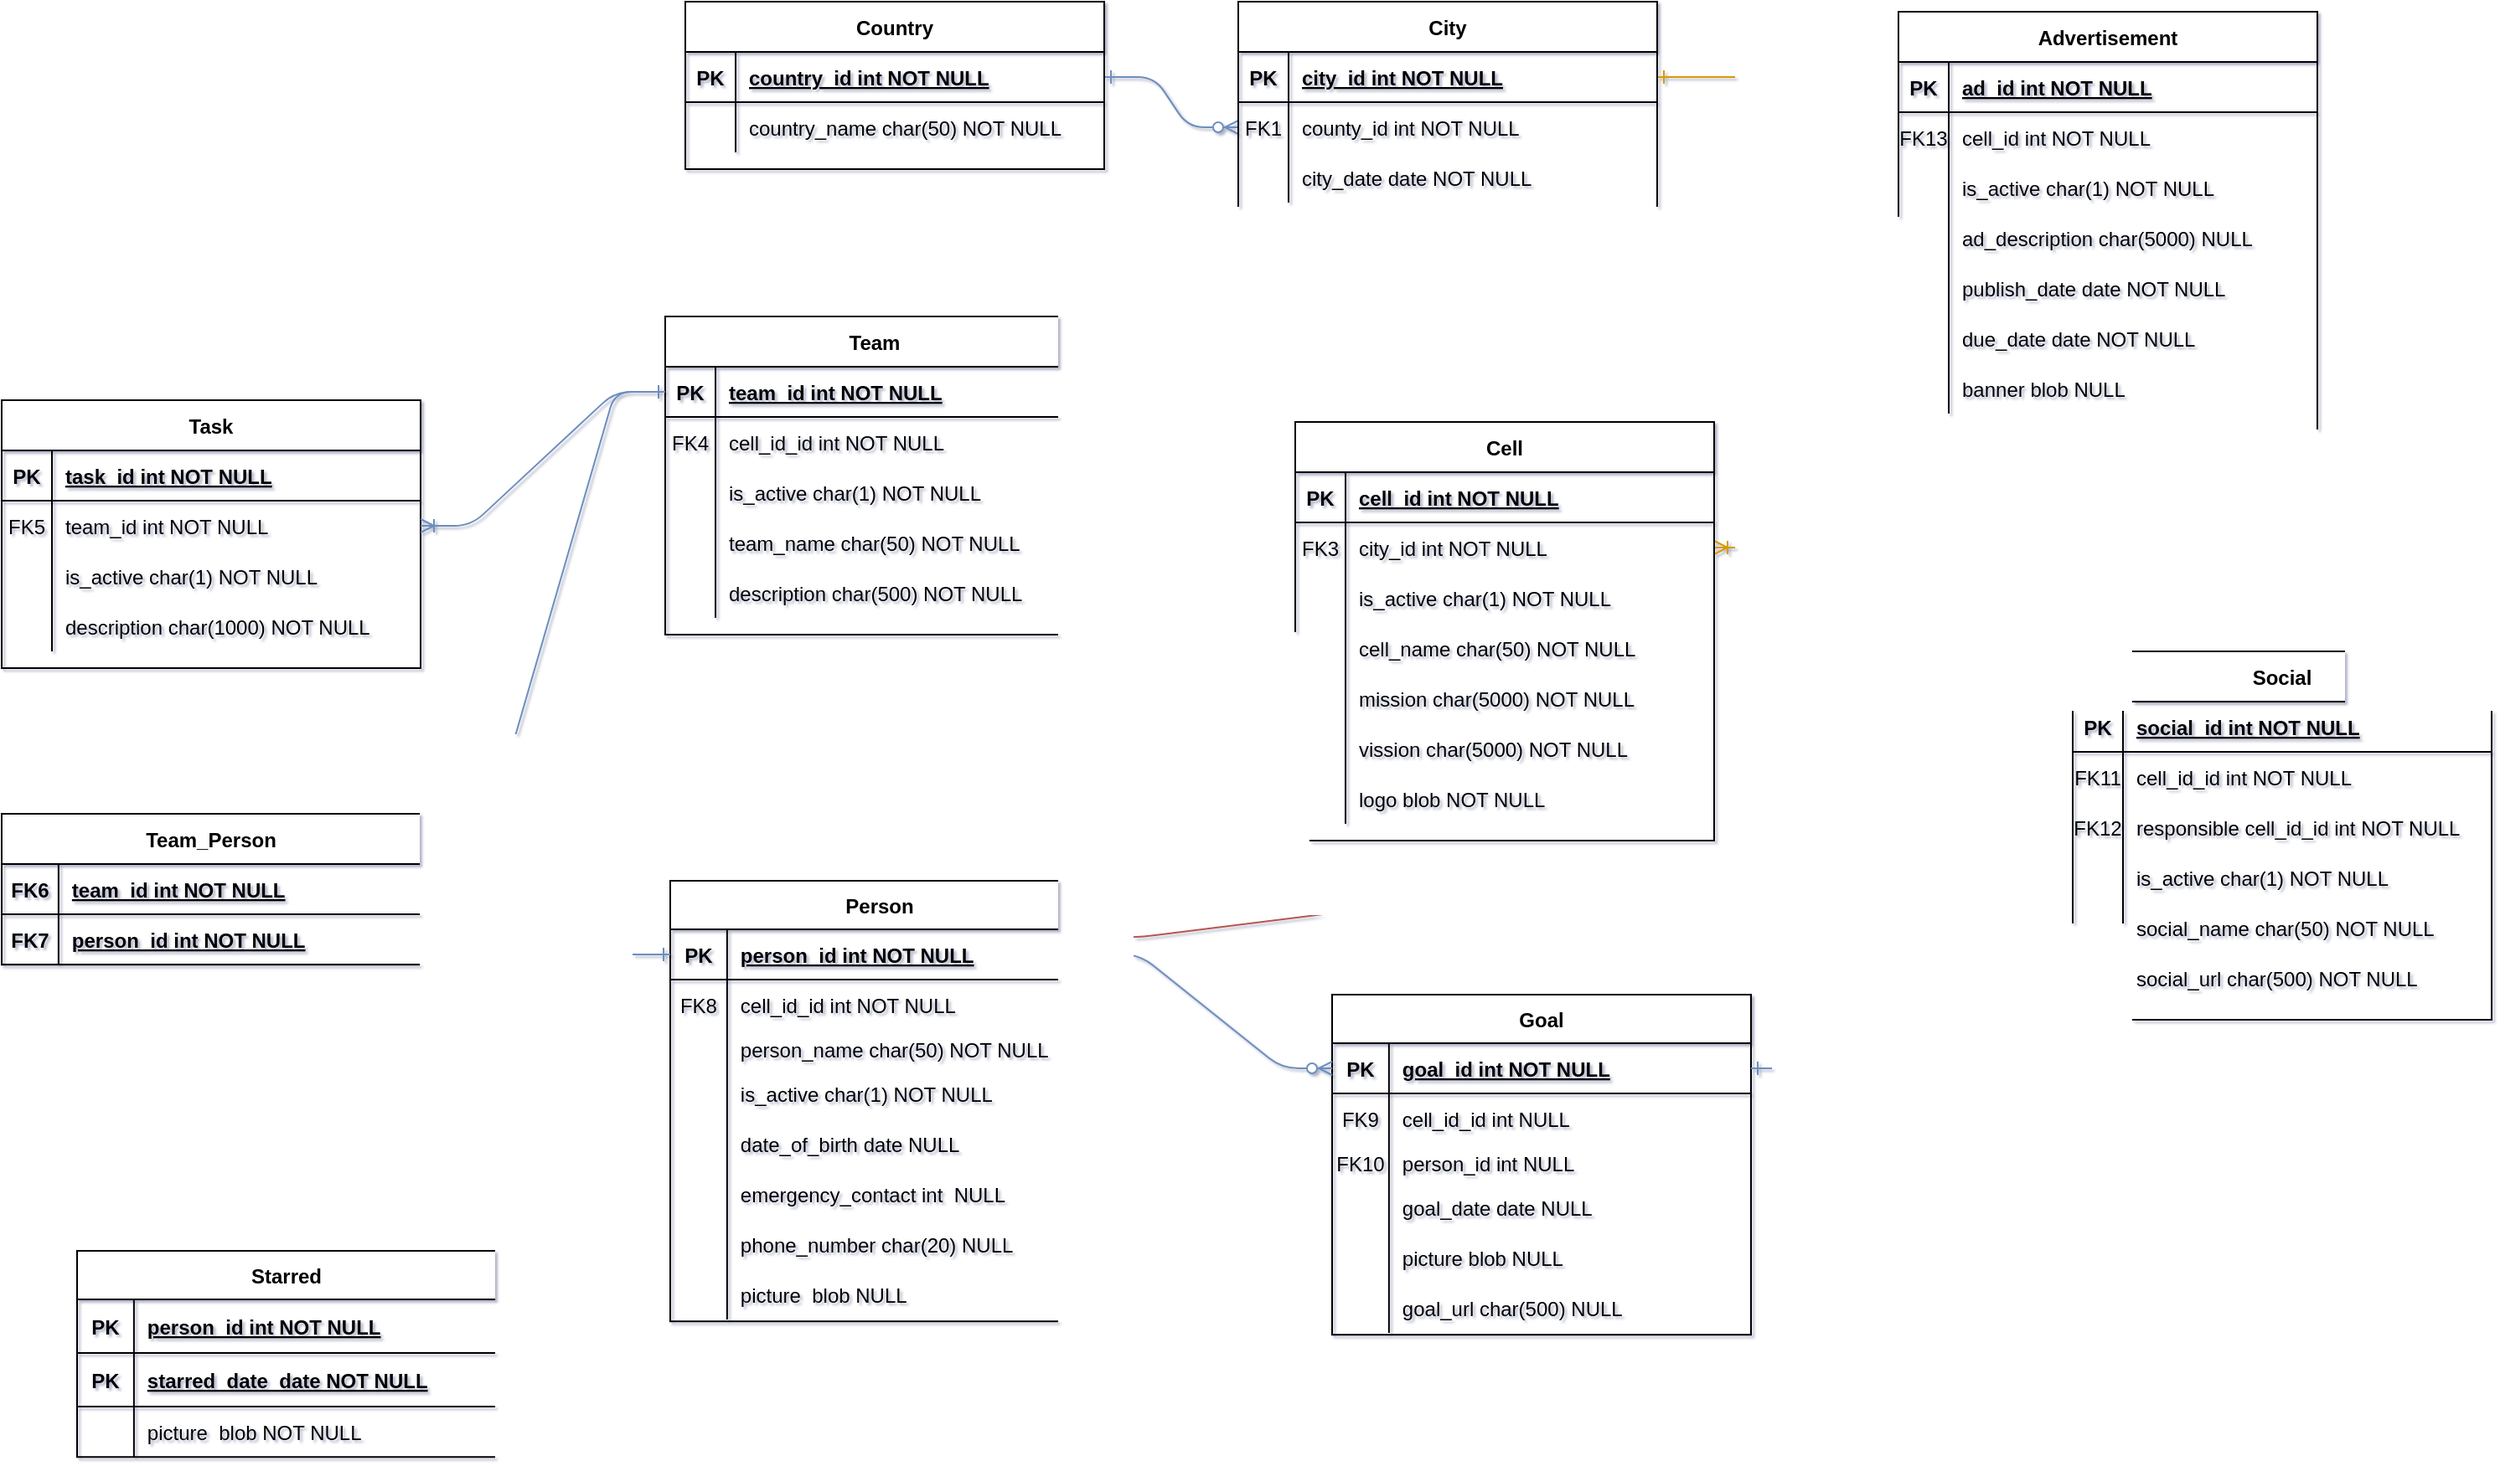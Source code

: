 <mxfile version="24.4.0" type="github">
  <diagram id="R2lEEEUBdFMjLlhIrx00" name="MER-V1">
    <mxGraphModel dx="3364" dy="1217" grid="0" gridSize="10" guides="1" tooltips="1" connect="1" arrows="1" fold="1" page="1" pageScale="1" pageWidth="850" pageHeight="1100" math="0" shadow="1" extFonts="Permanent Marker^https://fonts.googleapis.com/css?family=Permanent+Marker">
      <root>
        <mxCell id="0" />
        <mxCell id="1" parent="0" />
        <mxCell id="C-vyLk0tnHw3VtMMgP7b-1" value="" style="edgeStyle=entityRelationEdgeStyle;endArrow=ERzeroToMany;startArrow=ERone;endFill=1;startFill=0;fillColor=#dae8fc;strokeColor=#6c8ebf;" parent="1" source="C-vyLk0tnHw3VtMMgP7b-24" target="C-vyLk0tnHw3VtMMgP7b-6" edge="1">
          <mxGeometry width="100" height="100" relative="1" as="geometry">
            <mxPoint x="340" y="720" as="sourcePoint" />
            <mxPoint x="440" y="620" as="targetPoint" />
          </mxGeometry>
        </mxCell>
        <mxCell id="C-vyLk0tnHw3VtMMgP7b-12" value="" style="edgeStyle=entityRelationEdgeStyle;endArrow=ERoneToMany;startArrow=ERone;endFill=1;startFill=0;fillColor=#ffe6cc;strokeColor=#d79b00;" parent="1" source="C-vyLk0tnHw3VtMMgP7b-3" target="C-vyLk0tnHw3VtMMgP7b-17" edge="1">
          <mxGeometry width="100" height="100" relative="1" as="geometry">
            <mxPoint x="400" y="180" as="sourcePoint" />
            <mxPoint x="460" y="205" as="targetPoint" />
          </mxGeometry>
        </mxCell>
        <mxCell id="C-vyLk0tnHw3VtMMgP7b-2" value="City" style="shape=table;startSize=30;container=1;collapsible=1;childLayout=tableLayout;fixedRows=1;rowLines=0;fontStyle=1;align=center;resizeLast=1;" parent="1" vertex="1">
          <mxGeometry x="450" y="120" width="250" height="130" as="geometry" />
        </mxCell>
        <mxCell id="C-vyLk0tnHw3VtMMgP7b-3" value="" style="shape=partialRectangle;collapsible=0;dropTarget=0;pointerEvents=0;fillColor=none;points=[[0,0.5],[1,0.5]];portConstraint=eastwest;top=0;left=0;right=0;bottom=1;" parent="C-vyLk0tnHw3VtMMgP7b-2" vertex="1">
          <mxGeometry y="30" width="250" height="30" as="geometry" />
        </mxCell>
        <mxCell id="C-vyLk0tnHw3VtMMgP7b-4" value="PK" style="shape=partialRectangle;overflow=hidden;connectable=0;fillColor=none;top=0;left=0;bottom=0;right=0;fontStyle=1;" parent="C-vyLk0tnHw3VtMMgP7b-3" vertex="1">
          <mxGeometry width="30" height="30" as="geometry">
            <mxRectangle width="30" height="30" as="alternateBounds" />
          </mxGeometry>
        </mxCell>
        <mxCell id="C-vyLk0tnHw3VtMMgP7b-5" value="city_id int NOT NULL " style="shape=partialRectangle;overflow=hidden;connectable=0;fillColor=none;top=0;left=0;bottom=0;right=0;align=left;spacingLeft=6;fontStyle=5;" parent="C-vyLk0tnHw3VtMMgP7b-3" vertex="1">
          <mxGeometry x="30" width="220" height="30" as="geometry">
            <mxRectangle width="220" height="30" as="alternateBounds" />
          </mxGeometry>
        </mxCell>
        <mxCell id="C-vyLk0tnHw3VtMMgP7b-6" value="" style="shape=partialRectangle;collapsible=0;dropTarget=0;pointerEvents=0;fillColor=none;points=[[0,0.5],[1,0.5]];portConstraint=eastwest;top=0;left=0;right=0;bottom=0;" parent="C-vyLk0tnHw3VtMMgP7b-2" vertex="1">
          <mxGeometry y="60" width="250" height="30" as="geometry" />
        </mxCell>
        <mxCell id="C-vyLk0tnHw3VtMMgP7b-7" value="FK1" style="shape=partialRectangle;overflow=hidden;connectable=0;fillColor=none;top=0;left=0;bottom=0;right=0;" parent="C-vyLk0tnHw3VtMMgP7b-6" vertex="1">
          <mxGeometry width="30" height="30" as="geometry">
            <mxRectangle width="30" height="30" as="alternateBounds" />
          </mxGeometry>
        </mxCell>
        <mxCell id="C-vyLk0tnHw3VtMMgP7b-8" value="county_id int NOT NULL" style="shape=partialRectangle;overflow=hidden;connectable=0;fillColor=none;top=0;left=0;bottom=0;right=0;align=left;spacingLeft=6;" parent="C-vyLk0tnHw3VtMMgP7b-6" vertex="1">
          <mxGeometry x="30" width="220" height="30" as="geometry">
            <mxRectangle width="220" height="30" as="alternateBounds" />
          </mxGeometry>
        </mxCell>
        <mxCell id="C-vyLk0tnHw3VtMMgP7b-9" value="" style="shape=partialRectangle;collapsible=0;dropTarget=0;pointerEvents=0;fillColor=none;points=[[0,0.5],[1,0.5]];portConstraint=eastwest;top=0;left=0;right=0;bottom=0;" parent="C-vyLk0tnHw3VtMMgP7b-2" vertex="1">
          <mxGeometry y="90" width="250" height="30" as="geometry" />
        </mxCell>
        <mxCell id="C-vyLk0tnHw3VtMMgP7b-10" value="" style="shape=partialRectangle;overflow=hidden;connectable=0;fillColor=none;top=0;left=0;bottom=0;right=0;" parent="C-vyLk0tnHw3VtMMgP7b-9" vertex="1">
          <mxGeometry width="30" height="30" as="geometry">
            <mxRectangle width="30" height="30" as="alternateBounds" />
          </mxGeometry>
        </mxCell>
        <mxCell id="C-vyLk0tnHw3VtMMgP7b-11" value="city_date date NOT NULL" style="shape=partialRectangle;overflow=hidden;connectable=0;fillColor=none;top=0;left=0;bottom=0;right=0;align=left;spacingLeft=6;" parent="C-vyLk0tnHw3VtMMgP7b-9" vertex="1">
          <mxGeometry x="30" width="220" height="30" as="geometry">
            <mxRectangle width="220" height="30" as="alternateBounds" />
          </mxGeometry>
        </mxCell>
        <mxCell id="C-vyLk0tnHw3VtMMgP7b-13" value="Cell" style="shape=table;startSize=30;container=1;collapsible=1;childLayout=tableLayout;fixedRows=1;rowLines=0;fontStyle=1;align=center;resizeLast=1;" parent="1" vertex="1">
          <mxGeometry x="484" y="371" width="250" height="250" as="geometry" />
        </mxCell>
        <mxCell id="C-vyLk0tnHw3VtMMgP7b-14" value="" style="shape=partialRectangle;collapsible=0;dropTarget=0;pointerEvents=0;fillColor=none;points=[[0,0.5],[1,0.5]];portConstraint=eastwest;top=0;left=0;right=0;bottom=1;" parent="C-vyLk0tnHw3VtMMgP7b-13" vertex="1">
          <mxGeometry y="30" width="250" height="30" as="geometry" />
        </mxCell>
        <mxCell id="C-vyLk0tnHw3VtMMgP7b-15" value="PK" style="shape=partialRectangle;overflow=hidden;connectable=0;fillColor=none;top=0;left=0;bottom=0;right=0;fontStyle=1;" parent="C-vyLk0tnHw3VtMMgP7b-14" vertex="1">
          <mxGeometry width="30" height="30" as="geometry">
            <mxRectangle width="30" height="30" as="alternateBounds" />
          </mxGeometry>
        </mxCell>
        <mxCell id="C-vyLk0tnHw3VtMMgP7b-16" value="cell_id int NOT NULL " style="shape=partialRectangle;overflow=hidden;connectable=0;fillColor=none;top=0;left=0;bottom=0;right=0;align=left;spacingLeft=6;fontStyle=5;" parent="C-vyLk0tnHw3VtMMgP7b-14" vertex="1">
          <mxGeometry x="30" width="220" height="30" as="geometry">
            <mxRectangle width="220" height="30" as="alternateBounds" />
          </mxGeometry>
        </mxCell>
        <mxCell id="C-vyLk0tnHw3VtMMgP7b-17" value="" style="shape=partialRectangle;collapsible=0;dropTarget=0;pointerEvents=0;fillColor=none;points=[[0,0.5],[1,0.5]];portConstraint=eastwest;top=0;left=0;right=0;bottom=0;" parent="C-vyLk0tnHw3VtMMgP7b-13" vertex="1">
          <mxGeometry y="60" width="250" height="30" as="geometry" />
        </mxCell>
        <mxCell id="C-vyLk0tnHw3VtMMgP7b-18" value="FK3" style="shape=partialRectangle;overflow=hidden;connectable=0;fillColor=none;top=0;left=0;bottom=0;right=0;" parent="C-vyLk0tnHw3VtMMgP7b-17" vertex="1">
          <mxGeometry width="30" height="30" as="geometry">
            <mxRectangle width="30" height="30" as="alternateBounds" />
          </mxGeometry>
        </mxCell>
        <mxCell id="C-vyLk0tnHw3VtMMgP7b-19" value="city_id int NOT NULL" style="shape=partialRectangle;overflow=hidden;connectable=0;fillColor=none;top=0;left=0;bottom=0;right=0;align=left;spacingLeft=6;" parent="C-vyLk0tnHw3VtMMgP7b-17" vertex="1">
          <mxGeometry x="30" width="220" height="30" as="geometry">
            <mxRectangle width="220" height="30" as="alternateBounds" />
          </mxGeometry>
        </mxCell>
        <mxCell id="C-vyLk0tnHw3VtMMgP7b-20" value="" style="shape=partialRectangle;collapsible=0;dropTarget=0;pointerEvents=0;fillColor=none;points=[[0,0.5],[1,0.5]];portConstraint=eastwest;top=0;left=0;right=0;bottom=0;" parent="C-vyLk0tnHw3VtMMgP7b-13" vertex="1">
          <mxGeometry y="90" width="250" height="30" as="geometry" />
        </mxCell>
        <mxCell id="C-vyLk0tnHw3VtMMgP7b-21" value="" style="shape=partialRectangle;overflow=hidden;connectable=0;fillColor=none;top=0;left=0;bottom=0;right=0;" parent="C-vyLk0tnHw3VtMMgP7b-20" vertex="1">
          <mxGeometry width="30" height="30" as="geometry">
            <mxRectangle width="30" height="30" as="alternateBounds" />
          </mxGeometry>
        </mxCell>
        <mxCell id="C-vyLk0tnHw3VtMMgP7b-22" value="is_active char(1) NOT NULL" style="shape=partialRectangle;overflow=hidden;connectable=0;fillColor=none;top=0;left=0;bottom=0;right=0;align=left;spacingLeft=6;" parent="C-vyLk0tnHw3VtMMgP7b-20" vertex="1">
          <mxGeometry x="30" width="220" height="30" as="geometry">
            <mxRectangle width="220" height="30" as="alternateBounds" />
          </mxGeometry>
        </mxCell>
        <mxCell id="BW3WOsrzkd-29kcLcKj7-109" value="" style="shape=partialRectangle;collapsible=0;dropTarget=0;pointerEvents=0;fillColor=none;points=[[0,0.5],[1,0.5]];portConstraint=eastwest;top=0;left=0;right=0;bottom=0;" vertex="1" parent="C-vyLk0tnHw3VtMMgP7b-13">
          <mxGeometry y="120" width="250" height="30" as="geometry" />
        </mxCell>
        <mxCell id="BW3WOsrzkd-29kcLcKj7-110" value="" style="shape=partialRectangle;overflow=hidden;connectable=0;fillColor=none;top=0;left=0;bottom=0;right=0;" vertex="1" parent="BW3WOsrzkd-29kcLcKj7-109">
          <mxGeometry width="30" height="30" as="geometry">
            <mxRectangle width="30" height="30" as="alternateBounds" />
          </mxGeometry>
        </mxCell>
        <mxCell id="BW3WOsrzkd-29kcLcKj7-111" value="cell_name char(50) NOT NULL" style="shape=partialRectangle;overflow=hidden;connectable=0;fillColor=none;top=0;left=0;bottom=0;right=0;align=left;spacingLeft=6;" vertex="1" parent="BW3WOsrzkd-29kcLcKj7-109">
          <mxGeometry x="30" width="220" height="30" as="geometry">
            <mxRectangle width="220" height="30" as="alternateBounds" />
          </mxGeometry>
        </mxCell>
        <mxCell id="BW3WOsrzkd-29kcLcKj7-143" value="" style="shape=partialRectangle;collapsible=0;dropTarget=0;pointerEvents=0;fillColor=none;points=[[0,0.5],[1,0.5]];portConstraint=eastwest;top=0;left=0;right=0;bottom=0;" vertex="1" parent="C-vyLk0tnHw3VtMMgP7b-13">
          <mxGeometry y="150" width="250" height="30" as="geometry" />
        </mxCell>
        <mxCell id="BW3WOsrzkd-29kcLcKj7-144" value="" style="shape=partialRectangle;overflow=hidden;connectable=0;fillColor=none;top=0;left=0;bottom=0;right=0;" vertex="1" parent="BW3WOsrzkd-29kcLcKj7-143">
          <mxGeometry width="30" height="30" as="geometry">
            <mxRectangle width="30" height="30" as="alternateBounds" />
          </mxGeometry>
        </mxCell>
        <mxCell id="BW3WOsrzkd-29kcLcKj7-145" value="mission char(5000) NOT NULL" style="shape=partialRectangle;overflow=hidden;connectable=0;fillColor=none;top=0;left=0;bottom=0;right=0;align=left;spacingLeft=6;" vertex="1" parent="BW3WOsrzkd-29kcLcKj7-143">
          <mxGeometry x="30" width="220" height="30" as="geometry">
            <mxRectangle width="220" height="30" as="alternateBounds" />
          </mxGeometry>
        </mxCell>
        <mxCell id="BW3WOsrzkd-29kcLcKj7-147" value="" style="shape=partialRectangle;collapsible=0;dropTarget=0;pointerEvents=0;fillColor=none;points=[[0,0.5],[1,0.5]];portConstraint=eastwest;top=0;left=0;right=0;bottom=0;" vertex="1" parent="C-vyLk0tnHw3VtMMgP7b-13">
          <mxGeometry y="180" width="250" height="30" as="geometry" />
        </mxCell>
        <mxCell id="BW3WOsrzkd-29kcLcKj7-148" value="" style="shape=partialRectangle;overflow=hidden;connectable=0;fillColor=none;top=0;left=0;bottom=0;right=0;" vertex="1" parent="BW3WOsrzkd-29kcLcKj7-147">
          <mxGeometry width="30" height="30" as="geometry">
            <mxRectangle width="30" height="30" as="alternateBounds" />
          </mxGeometry>
        </mxCell>
        <mxCell id="BW3WOsrzkd-29kcLcKj7-149" value="vission char(5000) NOT NULL" style="shape=partialRectangle;overflow=hidden;connectable=0;fillColor=none;top=0;left=0;bottom=0;right=0;align=left;spacingLeft=6;" vertex="1" parent="BW3WOsrzkd-29kcLcKj7-147">
          <mxGeometry x="30" width="220" height="30" as="geometry">
            <mxRectangle width="220" height="30" as="alternateBounds" />
          </mxGeometry>
        </mxCell>
        <mxCell id="BW3WOsrzkd-29kcLcKj7-236" value="" style="shape=partialRectangle;collapsible=0;dropTarget=0;pointerEvents=0;fillColor=none;points=[[0,0.5],[1,0.5]];portConstraint=eastwest;top=0;left=0;right=0;bottom=0;" vertex="1" parent="C-vyLk0tnHw3VtMMgP7b-13">
          <mxGeometry y="210" width="250" height="30" as="geometry" />
        </mxCell>
        <mxCell id="BW3WOsrzkd-29kcLcKj7-237" value="" style="shape=partialRectangle;overflow=hidden;connectable=0;fillColor=none;top=0;left=0;bottom=0;right=0;" vertex="1" parent="BW3WOsrzkd-29kcLcKj7-236">
          <mxGeometry width="30" height="30" as="geometry">
            <mxRectangle width="30" height="30" as="alternateBounds" />
          </mxGeometry>
        </mxCell>
        <mxCell id="BW3WOsrzkd-29kcLcKj7-238" value="logo blob NOT NULL" style="shape=partialRectangle;overflow=hidden;connectable=0;fillColor=none;top=0;left=0;bottom=0;right=0;align=left;spacingLeft=6;" vertex="1" parent="BW3WOsrzkd-29kcLcKj7-236">
          <mxGeometry x="30" width="220" height="30" as="geometry">
            <mxRectangle width="220" height="30" as="alternateBounds" />
          </mxGeometry>
        </mxCell>
        <mxCell id="C-vyLk0tnHw3VtMMgP7b-23" value="Country" style="shape=table;startSize=30;container=1;collapsible=1;childLayout=tableLayout;fixedRows=1;rowLines=0;fontStyle=1;align=center;resizeLast=1;" parent="1" vertex="1">
          <mxGeometry x="120" y="120" width="250" height="100" as="geometry" />
        </mxCell>
        <mxCell id="C-vyLk0tnHw3VtMMgP7b-24" value="" style="shape=partialRectangle;collapsible=0;dropTarget=0;pointerEvents=0;fillColor=none;points=[[0,0.5],[1,0.5]];portConstraint=eastwest;top=0;left=0;right=0;bottom=1;" parent="C-vyLk0tnHw3VtMMgP7b-23" vertex="1">
          <mxGeometry y="30" width="250" height="30" as="geometry" />
        </mxCell>
        <mxCell id="C-vyLk0tnHw3VtMMgP7b-25" value="PK" style="shape=partialRectangle;overflow=hidden;connectable=0;fillColor=none;top=0;left=0;bottom=0;right=0;fontStyle=1;" parent="C-vyLk0tnHw3VtMMgP7b-24" vertex="1">
          <mxGeometry width="30" height="30" as="geometry">
            <mxRectangle width="30" height="30" as="alternateBounds" />
          </mxGeometry>
        </mxCell>
        <mxCell id="C-vyLk0tnHw3VtMMgP7b-26" value="country_id int NOT NULL " style="shape=partialRectangle;overflow=hidden;connectable=0;fillColor=none;top=0;left=0;bottom=0;right=0;align=left;spacingLeft=6;fontStyle=5;" parent="C-vyLk0tnHw3VtMMgP7b-24" vertex="1">
          <mxGeometry x="30" width="220" height="30" as="geometry">
            <mxRectangle width="220" height="30" as="alternateBounds" />
          </mxGeometry>
        </mxCell>
        <mxCell id="C-vyLk0tnHw3VtMMgP7b-27" value="" style="shape=partialRectangle;collapsible=0;dropTarget=0;pointerEvents=0;fillColor=none;points=[[0,0.5],[1,0.5]];portConstraint=eastwest;top=0;left=0;right=0;bottom=0;" parent="C-vyLk0tnHw3VtMMgP7b-23" vertex="1">
          <mxGeometry y="60" width="250" height="30" as="geometry" />
        </mxCell>
        <mxCell id="C-vyLk0tnHw3VtMMgP7b-28" value="" style="shape=partialRectangle;overflow=hidden;connectable=0;fillColor=none;top=0;left=0;bottom=0;right=0;" parent="C-vyLk0tnHw3VtMMgP7b-27" vertex="1">
          <mxGeometry width="30" height="30" as="geometry">
            <mxRectangle width="30" height="30" as="alternateBounds" />
          </mxGeometry>
        </mxCell>
        <mxCell id="C-vyLk0tnHw3VtMMgP7b-29" value="country_name char(50) NOT NULL" style="shape=partialRectangle;overflow=hidden;connectable=0;fillColor=none;top=0;left=0;bottom=0;right=0;align=left;spacingLeft=6;" parent="C-vyLk0tnHw3VtMMgP7b-27" vertex="1">
          <mxGeometry x="30" width="220" height="30" as="geometry">
            <mxRectangle width="220" height="30" as="alternateBounds" />
          </mxGeometry>
        </mxCell>
        <mxCell id="BW3WOsrzkd-29kcLcKj7-1" value="Person" style="shape=table;startSize=29;container=1;collapsible=1;childLayout=tableLayout;fixedRows=1;rowLines=0;fontStyle=1;align=center;resizeLast=1;" vertex="1" parent="1">
          <mxGeometry x="111" y="645" width="250" height="263.07" as="geometry" />
        </mxCell>
        <mxCell id="BW3WOsrzkd-29kcLcKj7-2" value="" style="shape=partialRectangle;collapsible=0;dropTarget=0;pointerEvents=0;fillColor=none;points=[[0,0.5],[1,0.5]];portConstraint=eastwest;top=0;left=0;right=0;bottom=1;" vertex="1" parent="BW3WOsrzkd-29kcLcKj7-1">
          <mxGeometry y="29" width="250" height="30" as="geometry" />
        </mxCell>
        <mxCell id="BW3WOsrzkd-29kcLcKj7-3" value="PK" style="shape=partialRectangle;overflow=hidden;connectable=0;fillColor=none;top=0;left=0;bottom=0;right=0;fontStyle=1;" vertex="1" parent="BW3WOsrzkd-29kcLcKj7-2">
          <mxGeometry width="33.929" height="30" as="geometry">
            <mxRectangle width="33.929" height="30" as="alternateBounds" />
          </mxGeometry>
        </mxCell>
        <mxCell id="BW3WOsrzkd-29kcLcKj7-4" value="person_id int NOT NULL " style="shape=partialRectangle;overflow=hidden;connectable=0;fillColor=none;top=0;left=0;bottom=0;right=0;align=left;spacingLeft=6;fontStyle=5;" vertex="1" parent="BW3WOsrzkd-29kcLcKj7-2">
          <mxGeometry x="33.929" width="216.071" height="30" as="geometry">
            <mxRectangle width="216.071" height="30" as="alternateBounds" />
          </mxGeometry>
        </mxCell>
        <mxCell id="BW3WOsrzkd-29kcLcKj7-36" value="" style="shape=partialRectangle;collapsible=0;dropTarget=0;pointerEvents=0;fillColor=none;points=[[0,0.5],[1,0.5]];portConstraint=eastwest;top=0;left=0;right=0;bottom=0;" vertex="1" parent="BW3WOsrzkd-29kcLcKj7-1">
          <mxGeometry y="59" width="250" height="30" as="geometry" />
        </mxCell>
        <mxCell id="BW3WOsrzkd-29kcLcKj7-37" value="FK8" style="shape=partialRectangle;overflow=hidden;connectable=0;fillColor=none;top=0;left=0;bottom=0;right=0;" vertex="1" parent="BW3WOsrzkd-29kcLcKj7-36">
          <mxGeometry width="33.929" height="30" as="geometry">
            <mxRectangle width="33.929" height="30" as="alternateBounds" />
          </mxGeometry>
        </mxCell>
        <mxCell id="BW3WOsrzkd-29kcLcKj7-38" value="cell_id_id int NOT NULL" style="shape=partialRectangle;overflow=hidden;connectable=0;fillColor=none;top=0;left=0;bottom=0;right=0;align=left;spacingLeft=6;" vertex="1" parent="BW3WOsrzkd-29kcLcKj7-36">
          <mxGeometry x="33.929" width="216.071" height="30" as="geometry">
            <mxRectangle width="216.071" height="30" as="alternateBounds" />
          </mxGeometry>
        </mxCell>
        <mxCell id="BW3WOsrzkd-29kcLcKj7-5" value="" style="shape=partialRectangle;collapsible=0;dropTarget=0;pointerEvents=0;fillColor=none;points=[[0,0.5],[1,0.5]];portConstraint=eastwest;top=0;left=0;right=0;bottom=0;" vertex="1" parent="BW3WOsrzkd-29kcLcKj7-1">
          <mxGeometry y="89" width="250" height="23" as="geometry" />
        </mxCell>
        <mxCell id="BW3WOsrzkd-29kcLcKj7-6" value="" style="shape=partialRectangle;overflow=hidden;connectable=0;fillColor=none;top=0;left=0;bottom=0;right=0;" vertex="1" parent="BW3WOsrzkd-29kcLcKj7-5">
          <mxGeometry width="33.929" height="23" as="geometry">
            <mxRectangle width="33.929" height="23" as="alternateBounds" />
          </mxGeometry>
        </mxCell>
        <mxCell id="BW3WOsrzkd-29kcLcKj7-7" value="person_name char(50) NOT NULL" style="shape=partialRectangle;overflow=hidden;connectable=0;fillColor=none;top=0;left=0;bottom=0;right=0;align=left;spacingLeft=6;" vertex="1" parent="BW3WOsrzkd-29kcLcKj7-5">
          <mxGeometry x="33.929" width="216.071" height="23" as="geometry">
            <mxRectangle width="216.071" height="23" as="alternateBounds" />
          </mxGeometry>
        </mxCell>
        <mxCell id="BW3WOsrzkd-29kcLcKj7-84" value="" style="shape=partialRectangle;collapsible=0;dropTarget=0;pointerEvents=0;fillColor=none;points=[[0,0.5],[1,0.5]];portConstraint=eastwest;top=0;left=0;right=0;bottom=0;" vertex="1" parent="BW3WOsrzkd-29kcLcKj7-1">
          <mxGeometry y="112" width="250" height="30" as="geometry" />
        </mxCell>
        <mxCell id="BW3WOsrzkd-29kcLcKj7-85" value="" style="shape=partialRectangle;overflow=hidden;connectable=0;fillColor=none;top=0;left=0;bottom=0;right=0;" vertex="1" parent="BW3WOsrzkd-29kcLcKj7-84">
          <mxGeometry width="33.929" height="30" as="geometry">
            <mxRectangle width="33.929" height="30" as="alternateBounds" />
          </mxGeometry>
        </mxCell>
        <mxCell id="BW3WOsrzkd-29kcLcKj7-86" value="is_active char(1) NOT NULL" style="shape=partialRectangle;overflow=hidden;connectable=0;fillColor=none;top=0;left=0;bottom=0;right=0;align=left;spacingLeft=6;" vertex="1" parent="BW3WOsrzkd-29kcLcKj7-84">
          <mxGeometry x="33.929" width="216.071" height="30" as="geometry">
            <mxRectangle width="216.071" height="30" as="alternateBounds" />
          </mxGeometry>
        </mxCell>
        <mxCell id="BW3WOsrzkd-29kcLcKj7-8" value="" style="shape=partialRectangle;collapsible=0;dropTarget=0;pointerEvents=0;fillColor=none;points=[[0,0.5],[1,0.5]];portConstraint=eastwest;top=0;left=0;right=0;bottom=0;" vertex="1" parent="BW3WOsrzkd-29kcLcKj7-1">
          <mxGeometry y="142" width="250" height="30" as="geometry" />
        </mxCell>
        <mxCell id="BW3WOsrzkd-29kcLcKj7-9" value="" style="shape=partialRectangle;overflow=hidden;connectable=0;fillColor=none;top=0;left=0;bottom=0;right=0;" vertex="1" parent="BW3WOsrzkd-29kcLcKj7-8">
          <mxGeometry width="33.929" height="30" as="geometry">
            <mxRectangle width="33.929" height="30" as="alternateBounds" />
          </mxGeometry>
        </mxCell>
        <mxCell id="BW3WOsrzkd-29kcLcKj7-10" value="date_of_birth date NULL" style="shape=partialRectangle;overflow=hidden;connectable=0;fillColor=none;top=0;left=0;bottom=0;right=0;align=left;spacingLeft=6;" vertex="1" parent="BW3WOsrzkd-29kcLcKj7-8">
          <mxGeometry x="33.929" width="216.071" height="30" as="geometry">
            <mxRectangle width="216.071" height="30" as="alternateBounds" />
          </mxGeometry>
        </mxCell>
        <mxCell id="BW3WOsrzkd-29kcLcKj7-91" value="" style="shape=partialRectangle;collapsible=0;dropTarget=0;pointerEvents=0;fillColor=none;points=[[0,0.5],[1,0.5]];portConstraint=eastwest;top=0;left=0;right=0;bottom=0;" vertex="1" parent="BW3WOsrzkd-29kcLcKj7-1">
          <mxGeometry y="172" width="250" height="30" as="geometry" />
        </mxCell>
        <mxCell id="BW3WOsrzkd-29kcLcKj7-92" value="" style="shape=partialRectangle;overflow=hidden;connectable=0;fillColor=none;top=0;left=0;bottom=0;right=0;" vertex="1" parent="BW3WOsrzkd-29kcLcKj7-91">
          <mxGeometry width="33.929" height="30" as="geometry">
            <mxRectangle width="33.929" height="30" as="alternateBounds" />
          </mxGeometry>
        </mxCell>
        <mxCell id="BW3WOsrzkd-29kcLcKj7-93" value="emergency_contact int  NULL" style="shape=partialRectangle;overflow=hidden;connectable=0;fillColor=none;top=0;left=0;bottom=0;right=0;align=left;spacingLeft=6;" vertex="1" parent="BW3WOsrzkd-29kcLcKj7-91">
          <mxGeometry x="33.929" width="216.071" height="30" as="geometry">
            <mxRectangle width="216.071" height="30" as="alternateBounds" />
          </mxGeometry>
        </mxCell>
        <mxCell id="BW3WOsrzkd-29kcLcKj7-87" value="" style="shape=partialRectangle;collapsible=0;dropTarget=0;pointerEvents=0;fillColor=none;points=[[0,0.5],[1,0.5]];portConstraint=eastwest;top=0;left=0;right=0;bottom=0;" vertex="1" parent="BW3WOsrzkd-29kcLcKj7-1">
          <mxGeometry y="202" width="250" height="30" as="geometry" />
        </mxCell>
        <mxCell id="BW3WOsrzkd-29kcLcKj7-88" value="" style="shape=partialRectangle;overflow=hidden;connectable=0;fillColor=none;top=0;left=0;bottom=0;right=0;" vertex="1" parent="BW3WOsrzkd-29kcLcKj7-87">
          <mxGeometry width="33.929" height="30" as="geometry">
            <mxRectangle width="33.929" height="30" as="alternateBounds" />
          </mxGeometry>
        </mxCell>
        <mxCell id="BW3WOsrzkd-29kcLcKj7-89" value="phone_number char(20) NULL" style="shape=partialRectangle;overflow=hidden;connectable=0;fillColor=none;top=0;left=0;bottom=0;right=0;align=left;spacingLeft=6;" vertex="1" parent="BW3WOsrzkd-29kcLcKj7-87">
          <mxGeometry x="33.929" width="216.071" height="30" as="geometry">
            <mxRectangle width="216.071" height="30" as="alternateBounds" />
          </mxGeometry>
        </mxCell>
        <mxCell id="BW3WOsrzkd-29kcLcKj7-227" value="" style="shape=partialRectangle;collapsible=0;dropTarget=0;pointerEvents=0;fillColor=none;points=[[0,0.5],[1,0.5]];portConstraint=eastwest;top=0;left=0;right=0;bottom=0;" vertex="1" parent="BW3WOsrzkd-29kcLcKj7-1">
          <mxGeometry y="232" width="250" height="30" as="geometry" />
        </mxCell>
        <mxCell id="BW3WOsrzkd-29kcLcKj7-228" value="" style="shape=partialRectangle;overflow=hidden;connectable=0;fillColor=none;top=0;left=0;bottom=0;right=0;" vertex="1" parent="BW3WOsrzkd-29kcLcKj7-227">
          <mxGeometry width="33.929" height="30" as="geometry">
            <mxRectangle width="33.929" height="30" as="alternateBounds" />
          </mxGeometry>
        </mxCell>
        <mxCell id="BW3WOsrzkd-29kcLcKj7-229" value="picture  blob NULL" style="shape=partialRectangle;overflow=hidden;connectable=0;fillColor=none;top=0;left=0;bottom=0;right=0;align=left;spacingLeft=6;" vertex="1" parent="BW3WOsrzkd-29kcLcKj7-227">
          <mxGeometry x="33.929" width="216.071" height="30" as="geometry">
            <mxRectangle width="216.071" height="30" as="alternateBounds" />
          </mxGeometry>
        </mxCell>
        <mxCell id="BW3WOsrzkd-29kcLcKj7-90" value="" style="edgeStyle=entityRelationEdgeStyle;endArrow=ERone;startArrow=ERone;endFill=1;startFill=0;fillColor=#dae8fc;strokeColor=#6c8ebf;" edge="1" parent="BW3WOsrzkd-29kcLcKj7-1" source="BW3WOsrzkd-29kcLcKj7-91" target="BW3WOsrzkd-29kcLcKj7-2">
          <mxGeometry width="100" height="100" relative="1" as="geometry">
            <mxPoint x="103" y="198" as="sourcePoint" />
            <mxPoint x="262" y="41" as="targetPoint" />
            <Array as="points">
              <mxPoint x="4" y="124" />
              <mxPoint x="476" y="110" />
              <mxPoint x="-76" y="13" />
              <mxPoint x="-4" y="134" />
            </Array>
          </mxGeometry>
        </mxCell>
        <mxCell id="BW3WOsrzkd-29kcLcKj7-12" value="" style="edgeStyle=entityRelationEdgeStyle;endArrow=ERoneToMany;startArrow=ERone;endFill=1;startFill=1;exitX=0;exitY=0.5;exitDx=0;exitDy=0;entryX=1;entryY=0.5;entryDx=0;entryDy=0;fillColor=#f8cecc;strokeColor=#b85450;" edge="1" parent="1" source="C-vyLk0tnHw3VtMMgP7b-14" target="BW3WOsrzkd-29kcLcKj7-36">
          <mxGeometry width="100" height="100" relative="1" as="geometry">
            <mxPoint x="447" y="380" as="sourcePoint" />
            <mxPoint x="387" y="676" as="targetPoint" />
            <Array as="points">
              <mxPoint x="495" y="519" />
              <mxPoint x="415" y="408" />
              <mxPoint x="360" y="661" />
              <mxPoint x="487" y="529" />
            </Array>
          </mxGeometry>
        </mxCell>
        <mxCell id="BW3WOsrzkd-29kcLcKj7-15" value="Team" style="shape=table;startSize=30;container=1;collapsible=1;childLayout=tableLayout;fixedRows=1;rowLines=0;fontStyle=1;align=center;resizeLast=1;" vertex="1" parent="1">
          <mxGeometry x="108" y="308" width="250" height="190" as="geometry" />
        </mxCell>
        <mxCell id="BW3WOsrzkd-29kcLcKj7-16" value="" style="shape=partialRectangle;collapsible=0;dropTarget=0;pointerEvents=0;fillColor=none;points=[[0,0.5],[1,0.5]];portConstraint=eastwest;top=0;left=0;right=0;bottom=1;" vertex="1" parent="BW3WOsrzkd-29kcLcKj7-15">
          <mxGeometry y="30" width="250" height="30" as="geometry" />
        </mxCell>
        <mxCell id="BW3WOsrzkd-29kcLcKj7-17" value="PK" style="shape=partialRectangle;overflow=hidden;connectable=0;fillColor=none;top=0;left=0;bottom=0;right=0;fontStyle=1;" vertex="1" parent="BW3WOsrzkd-29kcLcKj7-16">
          <mxGeometry width="30" height="30" as="geometry">
            <mxRectangle width="30" height="30" as="alternateBounds" />
          </mxGeometry>
        </mxCell>
        <mxCell id="BW3WOsrzkd-29kcLcKj7-18" value="team_id int NOT NULL " style="shape=partialRectangle;overflow=hidden;connectable=0;fillColor=none;top=0;left=0;bottom=0;right=0;align=left;spacingLeft=6;fontStyle=5;" vertex="1" parent="BW3WOsrzkd-29kcLcKj7-16">
          <mxGeometry x="30" width="220" height="30" as="geometry">
            <mxRectangle width="220" height="30" as="alternateBounds" />
          </mxGeometry>
        </mxCell>
        <mxCell id="BW3WOsrzkd-29kcLcKj7-19" value="" style="shape=partialRectangle;collapsible=0;dropTarget=0;pointerEvents=0;fillColor=none;points=[[0,0.5],[1,0.5]];portConstraint=eastwest;top=0;left=0;right=0;bottom=0;" vertex="1" parent="BW3WOsrzkd-29kcLcKj7-15">
          <mxGeometry y="60" width="250" height="30" as="geometry" />
        </mxCell>
        <mxCell id="BW3WOsrzkd-29kcLcKj7-20" value="FK4" style="shape=partialRectangle;overflow=hidden;connectable=0;fillColor=none;top=0;left=0;bottom=0;right=0;" vertex="1" parent="BW3WOsrzkd-29kcLcKj7-19">
          <mxGeometry width="30" height="30" as="geometry">
            <mxRectangle width="30" height="30" as="alternateBounds" />
          </mxGeometry>
        </mxCell>
        <mxCell id="BW3WOsrzkd-29kcLcKj7-21" value="cell_id_id int NOT NULL" style="shape=partialRectangle;overflow=hidden;connectable=0;fillColor=none;top=0;left=0;bottom=0;right=0;align=left;spacingLeft=6;" vertex="1" parent="BW3WOsrzkd-29kcLcKj7-19">
          <mxGeometry x="30" width="220" height="30" as="geometry">
            <mxRectangle width="220" height="30" as="alternateBounds" />
          </mxGeometry>
        </mxCell>
        <mxCell id="BW3WOsrzkd-29kcLcKj7-33" value="" style="shape=partialRectangle;collapsible=0;dropTarget=0;pointerEvents=0;fillColor=none;points=[[0,0.5],[1,0.5]];portConstraint=eastwest;top=0;left=0;right=0;bottom=0;" vertex="1" parent="BW3WOsrzkd-29kcLcKj7-15">
          <mxGeometry y="90" width="250" height="30" as="geometry" />
        </mxCell>
        <mxCell id="BW3WOsrzkd-29kcLcKj7-34" value="" style="shape=partialRectangle;overflow=hidden;connectable=0;fillColor=none;top=0;left=0;bottom=0;right=0;" vertex="1" parent="BW3WOsrzkd-29kcLcKj7-33">
          <mxGeometry width="30" height="30" as="geometry">
            <mxRectangle width="30" height="30" as="alternateBounds" />
          </mxGeometry>
        </mxCell>
        <mxCell id="BW3WOsrzkd-29kcLcKj7-35" value="is_active char(1) NOT NULL" style="shape=partialRectangle;overflow=hidden;connectable=0;fillColor=none;top=0;left=0;bottom=0;right=0;align=left;spacingLeft=6;" vertex="1" parent="BW3WOsrzkd-29kcLcKj7-33">
          <mxGeometry x="30" width="220" height="30" as="geometry">
            <mxRectangle width="220" height="30" as="alternateBounds" />
          </mxGeometry>
        </mxCell>
        <mxCell id="BW3WOsrzkd-29kcLcKj7-67" value="" style="shape=partialRectangle;collapsible=0;dropTarget=0;pointerEvents=0;fillColor=none;points=[[0,0.5],[1,0.5]];portConstraint=eastwest;top=0;left=0;right=0;bottom=0;" vertex="1" parent="BW3WOsrzkd-29kcLcKj7-15">
          <mxGeometry y="120" width="250" height="30" as="geometry" />
        </mxCell>
        <mxCell id="BW3WOsrzkd-29kcLcKj7-68" value="" style="shape=partialRectangle;overflow=hidden;connectable=0;fillColor=none;top=0;left=0;bottom=0;right=0;" vertex="1" parent="BW3WOsrzkd-29kcLcKj7-67">
          <mxGeometry width="30" height="30" as="geometry">
            <mxRectangle width="30" height="30" as="alternateBounds" />
          </mxGeometry>
        </mxCell>
        <mxCell id="BW3WOsrzkd-29kcLcKj7-69" value="team_name char(50) NOT NULL" style="shape=partialRectangle;overflow=hidden;connectable=0;fillColor=none;top=0;left=0;bottom=0;right=0;align=left;spacingLeft=6;" vertex="1" parent="BW3WOsrzkd-29kcLcKj7-67">
          <mxGeometry x="30" width="220" height="30" as="geometry">
            <mxRectangle width="220" height="30" as="alternateBounds" />
          </mxGeometry>
        </mxCell>
        <mxCell id="BW3WOsrzkd-29kcLcKj7-22" value="" style="shape=partialRectangle;collapsible=0;dropTarget=0;pointerEvents=0;fillColor=none;points=[[0,0.5],[1,0.5]];portConstraint=eastwest;top=0;left=0;right=0;bottom=0;" vertex="1" parent="BW3WOsrzkd-29kcLcKj7-15">
          <mxGeometry y="150" width="250" height="30" as="geometry" />
        </mxCell>
        <mxCell id="BW3WOsrzkd-29kcLcKj7-23" value="" style="shape=partialRectangle;overflow=hidden;connectable=0;fillColor=none;top=0;left=0;bottom=0;right=0;" vertex="1" parent="BW3WOsrzkd-29kcLcKj7-22">
          <mxGeometry width="30" height="30" as="geometry">
            <mxRectangle width="30" height="30" as="alternateBounds" />
          </mxGeometry>
        </mxCell>
        <mxCell id="BW3WOsrzkd-29kcLcKj7-24" value="description char(500) NOT NULL" style="shape=partialRectangle;overflow=hidden;connectable=0;fillColor=none;top=0;left=0;bottom=0;right=0;align=left;spacingLeft=6;" vertex="1" parent="BW3WOsrzkd-29kcLcKj7-22">
          <mxGeometry x="30" width="220" height="30" as="geometry">
            <mxRectangle width="220" height="30" as="alternateBounds" />
          </mxGeometry>
        </mxCell>
        <mxCell id="BW3WOsrzkd-29kcLcKj7-50" value="" style="edgeStyle=entityRelationEdgeStyle;endArrow=ERoneToMany;startArrow=ERone;endFill=1;startFill=1;" edge="1" parent="1" source="C-vyLk0tnHw3VtMMgP7b-14" target="BW3WOsrzkd-29kcLcKj7-19">
          <mxGeometry width="100" height="100" relative="1" as="geometry">
            <mxPoint x="269" y="250" as="sourcePoint" />
            <mxPoint x="188" y="418" as="targetPoint" />
            <Array as="points">
              <mxPoint x="317" y="389" />
              <mxPoint x="237" y="278" />
              <mxPoint x="309" y="399" />
            </Array>
          </mxGeometry>
        </mxCell>
        <mxCell id="BW3WOsrzkd-29kcLcKj7-51" value="Team_Person" style="shape=table;startSize=30;container=1;collapsible=1;childLayout=tableLayout;fixedRows=1;rowLines=0;fontStyle=1;align=center;resizeLast=1;" vertex="1" parent="1">
          <mxGeometry x="-288" y="605" width="250" height="90.07" as="geometry" />
        </mxCell>
        <mxCell id="BW3WOsrzkd-29kcLcKj7-71" value="" style="shape=partialRectangle;collapsible=0;dropTarget=0;pointerEvents=0;fillColor=none;points=[[0,0.5],[1,0.5]];portConstraint=eastwest;top=0;left=0;right=0;bottom=1;" vertex="1" parent="BW3WOsrzkd-29kcLcKj7-51">
          <mxGeometry y="30" width="250" height="30" as="geometry" />
        </mxCell>
        <mxCell id="BW3WOsrzkd-29kcLcKj7-72" value="FK6" style="shape=partialRectangle;overflow=hidden;connectable=0;fillColor=none;top=0;left=0;bottom=0;right=0;fontStyle=1;" vertex="1" parent="BW3WOsrzkd-29kcLcKj7-71">
          <mxGeometry width="33.929" height="30" as="geometry">
            <mxRectangle width="33.929" height="30" as="alternateBounds" />
          </mxGeometry>
        </mxCell>
        <mxCell id="BW3WOsrzkd-29kcLcKj7-73" value="team_id int NOT NULL " style="shape=partialRectangle;overflow=hidden;connectable=0;fillColor=none;top=0;left=0;bottom=0;right=0;align=left;spacingLeft=6;fontStyle=5;" vertex="1" parent="BW3WOsrzkd-29kcLcKj7-71">
          <mxGeometry x="33.929" width="216.071" height="30" as="geometry">
            <mxRectangle width="216.071" height="30" as="alternateBounds" />
          </mxGeometry>
        </mxCell>
        <mxCell id="BW3WOsrzkd-29kcLcKj7-52" value="" style="shape=partialRectangle;collapsible=0;dropTarget=0;pointerEvents=0;fillColor=none;points=[[0,0.5],[1,0.5]];portConstraint=eastwest;top=0;left=0;right=0;bottom=1;" vertex="1" parent="BW3WOsrzkd-29kcLcKj7-51">
          <mxGeometry y="60" width="250" height="30" as="geometry" />
        </mxCell>
        <mxCell id="BW3WOsrzkd-29kcLcKj7-53" value="FK7" style="shape=partialRectangle;overflow=hidden;connectable=0;fillColor=none;top=0;left=0;bottom=0;right=0;fontStyle=1;" vertex="1" parent="BW3WOsrzkd-29kcLcKj7-52">
          <mxGeometry width="33.929" height="30" as="geometry">
            <mxRectangle width="33.929" height="30" as="alternateBounds" />
          </mxGeometry>
        </mxCell>
        <mxCell id="BW3WOsrzkd-29kcLcKj7-54" value="person_id int NOT NULL " style="shape=partialRectangle;overflow=hidden;connectable=0;fillColor=none;top=0;left=0;bottom=0;right=0;align=left;spacingLeft=6;fontStyle=5;" vertex="1" parent="BW3WOsrzkd-29kcLcKj7-52">
          <mxGeometry x="33.929" width="216.071" height="30" as="geometry">
            <mxRectangle width="216.071" height="30" as="alternateBounds" />
          </mxGeometry>
        </mxCell>
        <mxCell id="BW3WOsrzkd-29kcLcKj7-75" value="" style="edgeStyle=entityRelationEdgeStyle;endArrow=ERoneToMany;startArrow=ERone;endFill=1;startFill=1;entryX=1;entryY=0.5;entryDx=0;entryDy=0;exitX=0;exitY=0.5;exitDx=0;exitDy=0;fillColor=#dae8fc;strokeColor=#6c8ebf;" edge="1" parent="1" source="BW3WOsrzkd-29kcLcKj7-2" target="BW3WOsrzkd-29kcLcKj7-52">
          <mxGeometry width="100" height="100" relative="1" as="geometry">
            <mxPoint x="-27" y="546" as="sourcePoint" />
            <mxPoint x="-108" y="714" as="targetPoint" />
            <Array as="points">
              <mxPoint x="21" y="685" />
              <mxPoint x="-59" y="574" />
              <mxPoint x="13" y="695" />
            </Array>
          </mxGeometry>
        </mxCell>
        <mxCell id="BW3WOsrzkd-29kcLcKj7-83" value="" style="edgeStyle=entityRelationEdgeStyle;endArrow=ERoneToMany;startArrow=ERone;endFill=1;startFill=1;exitX=0;exitY=0.5;exitDx=0;exitDy=0;entryX=1;entryY=0.5;entryDx=0;entryDy=0;fillColor=#dae8fc;strokeColor=#6c8ebf;" edge="1" parent="1" source="BW3WOsrzkd-29kcLcKj7-16" target="BW3WOsrzkd-29kcLcKj7-71">
          <mxGeometry width="100" height="100" relative="1" as="geometry">
            <mxPoint x="140" y="637" as="sourcePoint" />
            <mxPoint x="-147" y="312" as="targetPoint" />
            <Array as="points">
              <mxPoint x="31" y="695" />
              <mxPoint x="-49" y="584" />
              <mxPoint x="23" y="705" />
            </Array>
          </mxGeometry>
        </mxCell>
        <mxCell id="BW3WOsrzkd-29kcLcKj7-94" value="Task" style="shape=table;startSize=30;container=1;collapsible=1;childLayout=tableLayout;fixedRows=1;rowLines=0;fontStyle=1;align=center;resizeLast=1;" vertex="1" parent="1">
          <mxGeometry x="-288" y="358" width="250" height="160" as="geometry" />
        </mxCell>
        <mxCell id="BW3WOsrzkd-29kcLcKj7-95" value="" style="shape=partialRectangle;collapsible=0;dropTarget=0;pointerEvents=0;fillColor=none;points=[[0,0.5],[1,0.5]];portConstraint=eastwest;top=0;left=0;right=0;bottom=1;" vertex="1" parent="BW3WOsrzkd-29kcLcKj7-94">
          <mxGeometry y="30" width="250" height="30" as="geometry" />
        </mxCell>
        <mxCell id="BW3WOsrzkd-29kcLcKj7-96" value="PK" style="shape=partialRectangle;overflow=hidden;connectable=0;fillColor=none;top=0;left=0;bottom=0;right=0;fontStyle=1;" vertex="1" parent="BW3WOsrzkd-29kcLcKj7-95">
          <mxGeometry width="30" height="30" as="geometry">
            <mxRectangle width="30" height="30" as="alternateBounds" />
          </mxGeometry>
        </mxCell>
        <mxCell id="BW3WOsrzkd-29kcLcKj7-97" value="task_id int NOT NULL " style="shape=partialRectangle;overflow=hidden;connectable=0;fillColor=none;top=0;left=0;bottom=0;right=0;align=left;spacingLeft=6;fontStyle=5;" vertex="1" parent="BW3WOsrzkd-29kcLcKj7-95">
          <mxGeometry x="30" width="220" height="30" as="geometry">
            <mxRectangle width="220" height="30" as="alternateBounds" />
          </mxGeometry>
        </mxCell>
        <mxCell id="BW3WOsrzkd-29kcLcKj7-98" value="" style="shape=partialRectangle;collapsible=0;dropTarget=0;pointerEvents=0;fillColor=none;points=[[0,0.5],[1,0.5]];portConstraint=eastwest;top=0;left=0;right=0;bottom=0;" vertex="1" parent="BW3WOsrzkd-29kcLcKj7-94">
          <mxGeometry y="60" width="250" height="30" as="geometry" />
        </mxCell>
        <mxCell id="BW3WOsrzkd-29kcLcKj7-99" value="FK5" style="shape=partialRectangle;overflow=hidden;connectable=0;fillColor=none;top=0;left=0;bottom=0;right=0;" vertex="1" parent="BW3WOsrzkd-29kcLcKj7-98">
          <mxGeometry width="30" height="30" as="geometry">
            <mxRectangle width="30" height="30" as="alternateBounds" />
          </mxGeometry>
        </mxCell>
        <mxCell id="BW3WOsrzkd-29kcLcKj7-100" value="team_id int NOT NULL" style="shape=partialRectangle;overflow=hidden;connectable=0;fillColor=none;top=0;left=0;bottom=0;right=0;align=left;spacingLeft=6;" vertex="1" parent="BW3WOsrzkd-29kcLcKj7-98">
          <mxGeometry x="30" width="220" height="30" as="geometry">
            <mxRectangle width="220" height="30" as="alternateBounds" />
          </mxGeometry>
        </mxCell>
        <mxCell id="BW3WOsrzkd-29kcLcKj7-104" value="" style="shape=partialRectangle;collapsible=0;dropTarget=0;pointerEvents=0;fillColor=none;points=[[0,0.5],[1,0.5]];portConstraint=eastwest;top=0;left=0;right=0;bottom=0;" vertex="1" parent="BW3WOsrzkd-29kcLcKj7-94">
          <mxGeometry y="90" width="250" height="30" as="geometry" />
        </mxCell>
        <mxCell id="BW3WOsrzkd-29kcLcKj7-105" value="" style="shape=partialRectangle;overflow=hidden;connectable=0;fillColor=none;top=0;left=0;bottom=0;right=0;" vertex="1" parent="BW3WOsrzkd-29kcLcKj7-104">
          <mxGeometry width="30" height="30" as="geometry">
            <mxRectangle width="30" height="30" as="alternateBounds" />
          </mxGeometry>
        </mxCell>
        <mxCell id="BW3WOsrzkd-29kcLcKj7-106" value="is_active char(1) NOT NULL" style="shape=partialRectangle;overflow=hidden;connectable=0;fillColor=none;top=0;left=0;bottom=0;right=0;align=left;spacingLeft=6;" vertex="1" parent="BW3WOsrzkd-29kcLcKj7-104">
          <mxGeometry x="30" width="220" height="30" as="geometry">
            <mxRectangle width="220" height="30" as="alternateBounds" />
          </mxGeometry>
        </mxCell>
        <mxCell id="BW3WOsrzkd-29kcLcKj7-101" value="" style="shape=partialRectangle;collapsible=0;dropTarget=0;pointerEvents=0;fillColor=none;points=[[0,0.5],[1,0.5]];portConstraint=eastwest;top=0;left=0;right=0;bottom=0;" vertex="1" parent="BW3WOsrzkd-29kcLcKj7-94">
          <mxGeometry y="120" width="250" height="30" as="geometry" />
        </mxCell>
        <mxCell id="BW3WOsrzkd-29kcLcKj7-102" value="" style="shape=partialRectangle;overflow=hidden;connectable=0;fillColor=none;top=0;left=0;bottom=0;right=0;" vertex="1" parent="BW3WOsrzkd-29kcLcKj7-101">
          <mxGeometry width="30" height="30" as="geometry">
            <mxRectangle width="30" height="30" as="alternateBounds" />
          </mxGeometry>
        </mxCell>
        <mxCell id="BW3WOsrzkd-29kcLcKj7-103" value="description char(1000) NOT NULL" style="shape=partialRectangle;overflow=hidden;connectable=0;fillColor=none;top=0;left=0;bottom=0;right=0;align=left;spacingLeft=6;" vertex="1" parent="BW3WOsrzkd-29kcLcKj7-101">
          <mxGeometry x="30" width="220" height="30" as="geometry">
            <mxRectangle width="220" height="30" as="alternateBounds" />
          </mxGeometry>
        </mxCell>
        <mxCell id="BW3WOsrzkd-29kcLcKj7-107" value="" style="edgeStyle=entityRelationEdgeStyle;endArrow=ERoneToMany;startArrow=ERone;endFill=1;startFill=1;exitX=0;exitY=0.5;exitDx=0;exitDy=0;fillColor=#dae8fc;strokeColor=#6c8ebf;" edge="1" parent="1" source="BW3WOsrzkd-29kcLcKj7-16" target="BW3WOsrzkd-29kcLcKj7-98">
          <mxGeometry width="100" height="100" relative="1" as="geometry">
            <mxPoint x="118" y="363" as="sourcePoint" />
            <mxPoint x="48" y="553" as="targetPoint" />
            <Array as="points">
              <mxPoint x="41" y="705" />
              <mxPoint x="-39" y="594" />
              <mxPoint x="33" y="715" />
            </Array>
          </mxGeometry>
        </mxCell>
        <mxCell id="BW3WOsrzkd-29kcLcKj7-125" value="Advertisement" style="shape=table;startSize=30;container=1;collapsible=1;childLayout=tableLayout;fixedRows=1;rowLines=0;fontStyle=1;align=center;resizeLast=1;" vertex="1" parent="1">
          <mxGeometry x="844" y="126" width="250" height="250" as="geometry" />
        </mxCell>
        <mxCell id="BW3WOsrzkd-29kcLcKj7-126" value="" style="shape=partialRectangle;collapsible=0;dropTarget=0;pointerEvents=0;fillColor=none;points=[[0,0.5],[1,0.5]];portConstraint=eastwest;top=0;left=0;right=0;bottom=1;" vertex="1" parent="BW3WOsrzkd-29kcLcKj7-125">
          <mxGeometry y="30" width="250" height="30" as="geometry" />
        </mxCell>
        <mxCell id="BW3WOsrzkd-29kcLcKj7-127" value="PK" style="shape=partialRectangle;overflow=hidden;connectable=0;fillColor=none;top=0;left=0;bottom=0;right=0;fontStyle=1;" vertex="1" parent="BW3WOsrzkd-29kcLcKj7-126">
          <mxGeometry width="30" height="30" as="geometry">
            <mxRectangle width="30" height="30" as="alternateBounds" />
          </mxGeometry>
        </mxCell>
        <mxCell id="BW3WOsrzkd-29kcLcKj7-128" value="ad_id int NOT NULL " style="shape=partialRectangle;overflow=hidden;connectable=0;fillColor=none;top=0;left=0;bottom=0;right=0;align=left;spacingLeft=6;fontStyle=5;" vertex="1" parent="BW3WOsrzkd-29kcLcKj7-126">
          <mxGeometry x="30" width="220" height="30" as="geometry">
            <mxRectangle width="220" height="30" as="alternateBounds" />
          </mxGeometry>
        </mxCell>
        <mxCell id="BW3WOsrzkd-29kcLcKj7-129" value="" style="shape=partialRectangle;collapsible=0;dropTarget=0;pointerEvents=0;fillColor=none;points=[[0,0.5],[1,0.5]];portConstraint=eastwest;top=0;left=0;right=0;bottom=0;" vertex="1" parent="BW3WOsrzkd-29kcLcKj7-125">
          <mxGeometry y="60" width="250" height="30" as="geometry" />
        </mxCell>
        <mxCell id="BW3WOsrzkd-29kcLcKj7-130" value="FK13" style="shape=partialRectangle;overflow=hidden;connectable=0;fillColor=none;top=0;left=0;bottom=0;right=0;" vertex="1" parent="BW3WOsrzkd-29kcLcKj7-129">
          <mxGeometry width="30" height="30" as="geometry">
            <mxRectangle width="30" height="30" as="alternateBounds" />
          </mxGeometry>
        </mxCell>
        <mxCell id="BW3WOsrzkd-29kcLcKj7-131" value="cell_id int NOT NULL" style="shape=partialRectangle;overflow=hidden;connectable=0;fillColor=none;top=0;left=0;bottom=0;right=0;align=left;spacingLeft=6;" vertex="1" parent="BW3WOsrzkd-29kcLcKj7-129">
          <mxGeometry x="30" width="220" height="30" as="geometry">
            <mxRectangle width="220" height="30" as="alternateBounds" />
          </mxGeometry>
        </mxCell>
        <mxCell id="BW3WOsrzkd-29kcLcKj7-139" value="" style="shape=partialRectangle;collapsible=0;dropTarget=0;pointerEvents=0;fillColor=none;points=[[0,0.5],[1,0.5]];portConstraint=eastwest;top=0;left=0;right=0;bottom=0;" vertex="1" parent="BW3WOsrzkd-29kcLcKj7-125">
          <mxGeometry y="90" width="250" height="30" as="geometry" />
        </mxCell>
        <mxCell id="BW3WOsrzkd-29kcLcKj7-140" value="" style="shape=partialRectangle;overflow=hidden;connectable=0;fillColor=none;top=0;left=0;bottom=0;right=0;" vertex="1" parent="BW3WOsrzkd-29kcLcKj7-139">
          <mxGeometry width="30" height="30" as="geometry">
            <mxRectangle width="30" height="30" as="alternateBounds" />
          </mxGeometry>
        </mxCell>
        <mxCell id="BW3WOsrzkd-29kcLcKj7-141" value="is_active char(1) NOT NULL" style="shape=partialRectangle;overflow=hidden;connectable=0;fillColor=none;top=0;left=0;bottom=0;right=0;align=left;spacingLeft=6;" vertex="1" parent="BW3WOsrzkd-29kcLcKj7-139">
          <mxGeometry x="30" width="220" height="30" as="geometry">
            <mxRectangle width="220" height="30" as="alternateBounds" />
          </mxGeometry>
        </mxCell>
        <mxCell id="BW3WOsrzkd-29kcLcKj7-132" value="" style="shape=partialRectangle;collapsible=0;dropTarget=0;pointerEvents=0;fillColor=none;points=[[0,0.5],[1,0.5]];portConstraint=eastwest;top=0;left=0;right=0;bottom=0;" vertex="1" parent="BW3WOsrzkd-29kcLcKj7-125">
          <mxGeometry y="120" width="250" height="30" as="geometry" />
        </mxCell>
        <mxCell id="BW3WOsrzkd-29kcLcKj7-133" value="" style="shape=partialRectangle;overflow=hidden;connectable=0;fillColor=none;top=0;left=0;bottom=0;right=0;" vertex="1" parent="BW3WOsrzkd-29kcLcKj7-132">
          <mxGeometry width="30" height="30" as="geometry">
            <mxRectangle width="30" height="30" as="alternateBounds" />
          </mxGeometry>
        </mxCell>
        <mxCell id="BW3WOsrzkd-29kcLcKj7-134" value="ad_description char(5000) NULL" style="shape=partialRectangle;overflow=hidden;connectable=0;fillColor=none;top=0;left=0;bottom=0;right=0;align=left;spacingLeft=6;" vertex="1" parent="BW3WOsrzkd-29kcLcKj7-132">
          <mxGeometry x="30" width="220" height="30" as="geometry">
            <mxRectangle width="220" height="30" as="alternateBounds" />
          </mxGeometry>
        </mxCell>
        <mxCell id="BW3WOsrzkd-29kcLcKj7-135" value="" style="shape=partialRectangle;collapsible=0;dropTarget=0;pointerEvents=0;fillColor=none;points=[[0,0.5],[1,0.5]];portConstraint=eastwest;top=0;left=0;right=0;bottom=0;" vertex="1" parent="BW3WOsrzkd-29kcLcKj7-125">
          <mxGeometry y="150" width="250" height="30" as="geometry" />
        </mxCell>
        <mxCell id="BW3WOsrzkd-29kcLcKj7-136" value="" style="shape=partialRectangle;overflow=hidden;connectable=0;fillColor=none;top=0;left=0;bottom=0;right=0;" vertex="1" parent="BW3WOsrzkd-29kcLcKj7-135">
          <mxGeometry width="30" height="30" as="geometry">
            <mxRectangle width="30" height="30" as="alternateBounds" />
          </mxGeometry>
        </mxCell>
        <mxCell id="BW3WOsrzkd-29kcLcKj7-137" value="publish_date date NOT NULL" style="shape=partialRectangle;overflow=hidden;connectable=0;fillColor=none;top=0;left=0;bottom=0;right=0;align=left;spacingLeft=6;" vertex="1" parent="BW3WOsrzkd-29kcLcKj7-135">
          <mxGeometry x="30" width="220" height="30" as="geometry">
            <mxRectangle width="220" height="30" as="alternateBounds" />
          </mxGeometry>
        </mxCell>
        <mxCell id="BW3WOsrzkd-29kcLcKj7-249" value="" style="shape=partialRectangle;collapsible=0;dropTarget=0;pointerEvents=0;fillColor=none;points=[[0,0.5],[1,0.5]];portConstraint=eastwest;top=0;left=0;right=0;bottom=0;" vertex="1" parent="BW3WOsrzkd-29kcLcKj7-125">
          <mxGeometry y="180" width="250" height="30" as="geometry" />
        </mxCell>
        <mxCell id="BW3WOsrzkd-29kcLcKj7-250" value="" style="shape=partialRectangle;overflow=hidden;connectable=0;fillColor=none;top=0;left=0;bottom=0;right=0;" vertex="1" parent="BW3WOsrzkd-29kcLcKj7-249">
          <mxGeometry width="30" height="30" as="geometry">
            <mxRectangle width="30" height="30" as="alternateBounds" />
          </mxGeometry>
        </mxCell>
        <mxCell id="BW3WOsrzkd-29kcLcKj7-251" value="due_date date NOT NULL" style="shape=partialRectangle;overflow=hidden;connectable=0;fillColor=none;top=0;left=0;bottom=0;right=0;align=left;spacingLeft=6;" vertex="1" parent="BW3WOsrzkd-29kcLcKj7-249">
          <mxGeometry x="30" width="220" height="30" as="geometry">
            <mxRectangle width="220" height="30" as="alternateBounds" />
          </mxGeometry>
        </mxCell>
        <mxCell id="BW3WOsrzkd-29kcLcKj7-242" value="" style="shape=partialRectangle;collapsible=0;dropTarget=0;pointerEvents=0;fillColor=none;points=[[0,0.5],[1,0.5]];portConstraint=eastwest;top=0;left=0;right=0;bottom=0;" vertex="1" parent="BW3WOsrzkd-29kcLcKj7-125">
          <mxGeometry y="210" width="250" height="30" as="geometry" />
        </mxCell>
        <mxCell id="BW3WOsrzkd-29kcLcKj7-243" value="" style="shape=partialRectangle;overflow=hidden;connectable=0;fillColor=none;top=0;left=0;bottom=0;right=0;" vertex="1" parent="BW3WOsrzkd-29kcLcKj7-242">
          <mxGeometry width="30" height="30" as="geometry">
            <mxRectangle width="30" height="30" as="alternateBounds" />
          </mxGeometry>
        </mxCell>
        <mxCell id="BW3WOsrzkd-29kcLcKj7-244" value="banner blob NULL" style="shape=partialRectangle;overflow=hidden;connectable=0;fillColor=none;top=0;left=0;bottom=0;right=0;align=left;spacingLeft=6;" vertex="1" parent="BW3WOsrzkd-29kcLcKj7-242">
          <mxGeometry x="30" width="220" height="30" as="geometry">
            <mxRectangle width="220" height="30" as="alternateBounds" />
          </mxGeometry>
        </mxCell>
        <mxCell id="BW3WOsrzkd-29kcLcKj7-138" value="" style="edgeStyle=entityRelationEdgeStyle;endArrow=ERoneToMany;startArrow=ERone;endFill=1;startFill=1;exitX=1;exitY=0.5;exitDx=0;exitDy=0;fillColor=#f8cecc;strokeColor=#b85450;" edge="1" parent="1" source="C-vyLk0tnHw3VtMMgP7b-14" target="BW3WOsrzkd-29kcLcKj7-126">
          <mxGeometry width="100" height="100" relative="1" as="geometry">
            <mxPoint x="847" y="438" as="sourcePoint" />
            <mxPoint x="765" y="431" as="targetPoint" />
            <Array as="points">
              <mxPoint x="724" y="467" />
              <mxPoint x="644" y="356" />
              <mxPoint x="716" y="477" />
            </Array>
          </mxGeometry>
        </mxCell>
        <mxCell id="BW3WOsrzkd-29kcLcKj7-150" value="Social" style="shape=table;startSize=30;container=1;collapsible=1;childLayout=tableLayout;fixedRows=1;rowLines=0;fontStyle=1;align=center;resizeLast=1;" vertex="1" parent="1">
          <mxGeometry x="948" y="508" width="250" height="220" as="geometry" />
        </mxCell>
        <mxCell id="BW3WOsrzkd-29kcLcKj7-151" value="" style="shape=partialRectangle;collapsible=0;dropTarget=0;pointerEvents=0;fillColor=none;points=[[0,0.5],[1,0.5]];portConstraint=eastwest;top=0;left=0;right=0;bottom=1;" vertex="1" parent="BW3WOsrzkd-29kcLcKj7-150">
          <mxGeometry y="30" width="250" height="30" as="geometry" />
        </mxCell>
        <mxCell id="BW3WOsrzkd-29kcLcKj7-152" value="PK" style="shape=partialRectangle;overflow=hidden;connectable=0;fillColor=none;top=0;left=0;bottom=0;right=0;fontStyle=1;" vertex="1" parent="BW3WOsrzkd-29kcLcKj7-151">
          <mxGeometry width="30" height="30" as="geometry">
            <mxRectangle width="30" height="30" as="alternateBounds" />
          </mxGeometry>
        </mxCell>
        <mxCell id="BW3WOsrzkd-29kcLcKj7-153" value="social_id int NOT NULL " style="shape=partialRectangle;overflow=hidden;connectable=0;fillColor=none;top=0;left=0;bottom=0;right=0;align=left;spacingLeft=6;fontStyle=5;" vertex="1" parent="BW3WOsrzkd-29kcLcKj7-151">
          <mxGeometry x="30" width="220" height="30" as="geometry">
            <mxRectangle width="220" height="30" as="alternateBounds" />
          </mxGeometry>
        </mxCell>
        <mxCell id="BW3WOsrzkd-29kcLcKj7-154" value="" style="shape=partialRectangle;collapsible=0;dropTarget=0;pointerEvents=0;fillColor=none;points=[[0,0.5],[1,0.5]];portConstraint=eastwest;top=0;left=0;right=0;bottom=0;" vertex="1" parent="BW3WOsrzkd-29kcLcKj7-150">
          <mxGeometry y="60" width="250" height="30" as="geometry" />
        </mxCell>
        <mxCell id="BW3WOsrzkd-29kcLcKj7-155" value="FK11" style="shape=partialRectangle;overflow=hidden;connectable=0;fillColor=none;top=0;left=0;bottom=0;right=0;" vertex="1" parent="BW3WOsrzkd-29kcLcKj7-154">
          <mxGeometry width="30" height="30" as="geometry">
            <mxRectangle width="30" height="30" as="alternateBounds" />
          </mxGeometry>
        </mxCell>
        <mxCell id="BW3WOsrzkd-29kcLcKj7-156" value="cell_id_id int NOT NULL" style="shape=partialRectangle;overflow=hidden;connectable=0;fillColor=none;top=0;left=0;bottom=0;right=0;align=left;spacingLeft=6;" vertex="1" parent="BW3WOsrzkd-29kcLcKj7-154">
          <mxGeometry x="30" width="220" height="30" as="geometry">
            <mxRectangle width="220" height="30" as="alternateBounds" />
          </mxGeometry>
        </mxCell>
        <mxCell id="BW3WOsrzkd-29kcLcKj7-166" value="" style="shape=partialRectangle;collapsible=0;dropTarget=0;pointerEvents=0;fillColor=none;points=[[0,0.5],[1,0.5]];portConstraint=eastwest;top=0;left=0;right=0;bottom=0;" vertex="1" parent="BW3WOsrzkd-29kcLcKj7-150">
          <mxGeometry y="90" width="250" height="30" as="geometry" />
        </mxCell>
        <mxCell id="BW3WOsrzkd-29kcLcKj7-167" value="FK12" style="shape=partialRectangle;overflow=hidden;connectable=0;fillColor=none;top=0;left=0;bottom=0;right=0;" vertex="1" parent="BW3WOsrzkd-29kcLcKj7-166">
          <mxGeometry width="30" height="30" as="geometry">
            <mxRectangle width="30" height="30" as="alternateBounds" />
          </mxGeometry>
        </mxCell>
        <mxCell id="BW3WOsrzkd-29kcLcKj7-168" value="responsible cell_id_id int NOT NULL" style="shape=partialRectangle;overflow=hidden;connectable=0;fillColor=none;top=0;left=0;bottom=0;right=0;align=left;spacingLeft=6;" vertex="1" parent="BW3WOsrzkd-29kcLcKj7-166">
          <mxGeometry x="30" width="220" height="30" as="geometry">
            <mxRectangle width="220" height="30" as="alternateBounds" />
          </mxGeometry>
        </mxCell>
        <mxCell id="BW3WOsrzkd-29kcLcKj7-157" value="" style="shape=partialRectangle;collapsible=0;dropTarget=0;pointerEvents=0;fillColor=none;points=[[0,0.5],[1,0.5]];portConstraint=eastwest;top=0;left=0;right=0;bottom=0;" vertex="1" parent="BW3WOsrzkd-29kcLcKj7-150">
          <mxGeometry y="120" width="250" height="30" as="geometry" />
        </mxCell>
        <mxCell id="BW3WOsrzkd-29kcLcKj7-158" value="" style="shape=partialRectangle;overflow=hidden;connectable=0;fillColor=none;top=0;left=0;bottom=0;right=0;" vertex="1" parent="BW3WOsrzkd-29kcLcKj7-157">
          <mxGeometry width="30" height="30" as="geometry">
            <mxRectangle width="30" height="30" as="alternateBounds" />
          </mxGeometry>
        </mxCell>
        <mxCell id="BW3WOsrzkd-29kcLcKj7-159" value="is_active char(1) NOT NULL" style="shape=partialRectangle;overflow=hidden;connectable=0;fillColor=none;top=0;left=0;bottom=0;right=0;align=left;spacingLeft=6;" vertex="1" parent="BW3WOsrzkd-29kcLcKj7-157">
          <mxGeometry x="30" width="220" height="30" as="geometry">
            <mxRectangle width="220" height="30" as="alternateBounds" />
          </mxGeometry>
        </mxCell>
        <mxCell id="BW3WOsrzkd-29kcLcKj7-160" value="" style="shape=partialRectangle;collapsible=0;dropTarget=0;pointerEvents=0;fillColor=none;points=[[0,0.5],[1,0.5]];portConstraint=eastwest;top=0;left=0;right=0;bottom=0;" vertex="1" parent="BW3WOsrzkd-29kcLcKj7-150">
          <mxGeometry y="150" width="250" height="30" as="geometry" />
        </mxCell>
        <mxCell id="BW3WOsrzkd-29kcLcKj7-161" value="" style="shape=partialRectangle;overflow=hidden;connectable=0;fillColor=none;top=0;left=0;bottom=0;right=0;" vertex="1" parent="BW3WOsrzkd-29kcLcKj7-160">
          <mxGeometry width="30" height="30" as="geometry">
            <mxRectangle width="30" height="30" as="alternateBounds" />
          </mxGeometry>
        </mxCell>
        <mxCell id="BW3WOsrzkd-29kcLcKj7-162" value="social_name char(50) NOT NULL" style="shape=partialRectangle;overflow=hidden;connectable=0;fillColor=none;top=0;left=0;bottom=0;right=0;align=left;spacingLeft=6;" vertex="1" parent="BW3WOsrzkd-29kcLcKj7-160">
          <mxGeometry x="30" width="220" height="30" as="geometry">
            <mxRectangle width="220" height="30" as="alternateBounds" />
          </mxGeometry>
        </mxCell>
        <mxCell id="BW3WOsrzkd-29kcLcKj7-163" value="" style="shape=partialRectangle;collapsible=0;dropTarget=0;pointerEvents=0;fillColor=none;points=[[0,0.5],[1,0.5]];portConstraint=eastwest;top=0;left=0;right=0;bottom=0;" vertex="1" parent="BW3WOsrzkd-29kcLcKj7-150">
          <mxGeometry y="180" width="250" height="30" as="geometry" />
        </mxCell>
        <mxCell id="BW3WOsrzkd-29kcLcKj7-164" value="" style="shape=partialRectangle;overflow=hidden;connectable=0;fillColor=none;top=0;left=0;bottom=0;right=0;" vertex="1" parent="BW3WOsrzkd-29kcLcKj7-163">
          <mxGeometry width="30" height="30" as="geometry">
            <mxRectangle width="30" height="30" as="alternateBounds" />
          </mxGeometry>
        </mxCell>
        <mxCell id="BW3WOsrzkd-29kcLcKj7-165" value="social_url char(500) NOT NULL" style="shape=partialRectangle;overflow=hidden;connectable=0;fillColor=none;top=0;left=0;bottom=0;right=0;align=left;spacingLeft=6;" vertex="1" parent="BW3WOsrzkd-29kcLcKj7-163">
          <mxGeometry x="30" width="220" height="30" as="geometry">
            <mxRectangle width="220" height="30" as="alternateBounds" />
          </mxGeometry>
        </mxCell>
        <mxCell id="BW3WOsrzkd-29kcLcKj7-169" value="" style="edgeStyle=entityRelationEdgeStyle;endArrow=ERoneToMany;startArrow=ERone;endFill=1;startFill=1;fillColor=#dae8fc;strokeColor=#6c8ebf;" edge="1" parent="1" source="C-vyLk0tnHw3VtMMgP7b-14" target="BW3WOsrzkd-29kcLcKj7-154">
          <mxGeometry width="100" height="100" relative="1" as="geometry">
            <mxPoint x="703" y="357" as="sourcePoint" />
            <mxPoint x="697" y="713" as="targetPoint" />
            <Array as="points">
              <mxPoint x="785" y="501" />
              <mxPoint x="705" y="390" />
              <mxPoint x="777" y="511" />
            </Array>
          </mxGeometry>
        </mxCell>
        <mxCell id="BW3WOsrzkd-29kcLcKj7-172" value="" style="edgeStyle=entityRelationEdgeStyle;endArrow=ERone;startArrow=ERone;endFill=1;startFill=1;exitX=0.998;exitY=0.158;exitDx=0;exitDy=0;entryX=0;entryY=0.5;entryDx=0;entryDy=0;fillColor=#f8cecc;strokeColor=#b85450;exitPerimeter=0;" edge="1" parent="1" source="BW3WOsrzkd-29kcLcKj7-2" target="BW3WOsrzkd-29kcLcKj7-166">
          <mxGeometry width="100" height="100" relative="1" as="geometry">
            <mxPoint x="461" y="700" as="sourcePoint" />
            <mxPoint x="383" y="996" as="targetPoint" />
            <Array as="points">
              <mxPoint x="516" y="859" />
              <mxPoint x="436" y="748" />
              <mxPoint x="381" y="1001" />
              <mxPoint x="508" y="869" />
            </Array>
          </mxGeometry>
        </mxCell>
        <mxCell id="BW3WOsrzkd-29kcLcKj7-173" value="Starred" style="shape=table;startSize=29;container=1;collapsible=1;childLayout=tableLayout;fixedRows=1;rowLines=0;fontStyle=1;align=center;resizeLast=1;" vertex="1" parent="1">
          <mxGeometry x="-243" y="866" width="250" height="123.071" as="geometry" />
        </mxCell>
        <mxCell id="BW3WOsrzkd-29kcLcKj7-246" value="" style="shape=partialRectangle;collapsible=0;dropTarget=0;pointerEvents=0;fillColor=none;points=[[0,0.5],[1,0.5]];portConstraint=eastwest;top=0;left=0;right=0;bottom=1;" vertex="1" parent="BW3WOsrzkd-29kcLcKj7-173">
          <mxGeometry y="29" width="250" height="32" as="geometry" />
        </mxCell>
        <mxCell id="BW3WOsrzkd-29kcLcKj7-247" value="PK" style="shape=partialRectangle;overflow=hidden;connectable=0;fillColor=none;top=0;left=0;bottom=0;right=0;fontStyle=1;" vertex="1" parent="BW3WOsrzkd-29kcLcKj7-246">
          <mxGeometry width="33.929" height="32" as="geometry">
            <mxRectangle width="33.929" height="32" as="alternateBounds" />
          </mxGeometry>
        </mxCell>
        <mxCell id="BW3WOsrzkd-29kcLcKj7-248" value="person_id int NOT NULL " style="shape=partialRectangle;overflow=hidden;connectable=0;fillColor=none;top=0;left=0;bottom=0;right=0;align=left;spacingLeft=6;fontStyle=5;" vertex="1" parent="BW3WOsrzkd-29kcLcKj7-246">
          <mxGeometry x="33.929" width="216.071" height="32" as="geometry">
            <mxRectangle width="216.071" height="32" as="alternateBounds" />
          </mxGeometry>
        </mxCell>
        <mxCell id="BW3WOsrzkd-29kcLcKj7-174" value="" style="shape=partialRectangle;collapsible=0;dropTarget=0;pointerEvents=0;fillColor=none;points=[[0,0.5],[1,0.5]];portConstraint=eastwest;top=0;left=0;right=0;bottom=1;" vertex="1" parent="BW3WOsrzkd-29kcLcKj7-173">
          <mxGeometry y="61" width="250" height="32" as="geometry" />
        </mxCell>
        <mxCell id="BW3WOsrzkd-29kcLcKj7-175" value="PK" style="shape=partialRectangle;overflow=hidden;connectable=0;fillColor=none;top=0;left=0;bottom=0;right=0;fontStyle=1;" vertex="1" parent="BW3WOsrzkd-29kcLcKj7-174">
          <mxGeometry width="33.929" height="32" as="geometry">
            <mxRectangle width="33.929" height="32" as="alternateBounds" />
          </mxGeometry>
        </mxCell>
        <mxCell id="BW3WOsrzkd-29kcLcKj7-176" value="starred_date  date NOT NULL" style="shape=partialRectangle;overflow=hidden;connectable=0;fillColor=none;top=0;left=0;bottom=0;right=0;align=left;spacingLeft=6;fontStyle=5;strokeColor=default;verticalAlign=middle;fontFamily=Helvetica;fontSize=12;fontColor=default;" vertex="1" parent="BW3WOsrzkd-29kcLcKj7-174">
          <mxGeometry x="33.929" width="216.071" height="32" as="geometry">
            <mxRectangle width="216.071" height="32" as="alternateBounds" />
          </mxGeometry>
        </mxCell>
        <mxCell id="BW3WOsrzkd-29kcLcKj7-189" value="" style="shape=partialRectangle;collapsible=0;dropTarget=0;pointerEvents=0;fillColor=none;points=[[0,0.5],[1,0.5]];portConstraint=eastwest;top=0;left=0;right=0;bottom=0;" vertex="1" parent="BW3WOsrzkd-29kcLcKj7-173">
          <mxGeometry y="93" width="250" height="30" as="geometry" />
        </mxCell>
        <mxCell id="BW3WOsrzkd-29kcLcKj7-190" value="" style="shape=partialRectangle;overflow=hidden;connectable=0;fillColor=none;top=0;left=0;bottom=0;right=0;" vertex="1" parent="BW3WOsrzkd-29kcLcKj7-189">
          <mxGeometry width="33.929" height="30" as="geometry">
            <mxRectangle width="33.929" height="30" as="alternateBounds" />
          </mxGeometry>
        </mxCell>
        <mxCell id="BW3WOsrzkd-29kcLcKj7-191" value="picture  blob NOT NULL" style="shape=partialRectangle;overflow=hidden;connectable=0;fillColor=none;top=0;left=0;bottom=0;right=0;align=left;spacingLeft=6;" vertex="1" parent="BW3WOsrzkd-29kcLcKj7-189">
          <mxGeometry x="33.929" width="216.071" height="30" as="geometry">
            <mxRectangle width="216.071" height="30" as="alternateBounds" />
          </mxGeometry>
        </mxCell>
        <mxCell id="BW3WOsrzkd-29kcLcKj7-196" value="Goal" style="shape=table;startSize=29;container=1;collapsible=1;childLayout=tableLayout;fixedRows=1;rowLines=0;fontStyle=1;align=center;resizeLast=1;" vertex="1" parent="1">
          <mxGeometry x="506" y="713" width="250" height="203.07" as="geometry" />
        </mxCell>
        <mxCell id="BW3WOsrzkd-29kcLcKj7-197" value="" style="shape=partialRectangle;collapsible=0;dropTarget=0;pointerEvents=0;fillColor=none;points=[[0,0.5],[1,0.5]];portConstraint=eastwest;top=0;left=0;right=0;bottom=1;" vertex="1" parent="BW3WOsrzkd-29kcLcKj7-196">
          <mxGeometry y="29" width="250" height="30" as="geometry" />
        </mxCell>
        <mxCell id="BW3WOsrzkd-29kcLcKj7-198" value="PK" style="shape=partialRectangle;overflow=hidden;connectable=0;fillColor=none;top=0;left=0;bottom=0;right=0;fontStyle=1;" vertex="1" parent="BW3WOsrzkd-29kcLcKj7-197">
          <mxGeometry width="33.929" height="30" as="geometry">
            <mxRectangle width="33.929" height="30" as="alternateBounds" />
          </mxGeometry>
        </mxCell>
        <mxCell id="BW3WOsrzkd-29kcLcKj7-199" value="goal_id int NOT NULL " style="shape=partialRectangle;overflow=hidden;connectable=0;fillColor=none;top=0;left=0;bottom=0;right=0;align=left;spacingLeft=6;fontStyle=5;" vertex="1" parent="BW3WOsrzkd-29kcLcKj7-197">
          <mxGeometry x="33.929" width="216.071" height="30" as="geometry">
            <mxRectangle width="216.071" height="30" as="alternateBounds" />
          </mxGeometry>
        </mxCell>
        <mxCell id="BW3WOsrzkd-29kcLcKj7-200" value="" style="shape=partialRectangle;collapsible=0;dropTarget=0;pointerEvents=0;fillColor=none;points=[[0,0.5],[1,0.5]];portConstraint=eastwest;top=0;left=0;right=0;bottom=0;" vertex="1" parent="BW3WOsrzkd-29kcLcKj7-196">
          <mxGeometry y="59" width="250" height="30" as="geometry" />
        </mxCell>
        <mxCell id="BW3WOsrzkd-29kcLcKj7-201" value="FK9" style="shape=partialRectangle;overflow=hidden;connectable=0;fillColor=none;top=0;left=0;bottom=0;right=0;" vertex="1" parent="BW3WOsrzkd-29kcLcKj7-200">
          <mxGeometry width="33.929" height="30" as="geometry">
            <mxRectangle width="33.929" height="30" as="alternateBounds" />
          </mxGeometry>
        </mxCell>
        <mxCell id="BW3WOsrzkd-29kcLcKj7-202" value="cell_id_id int NULL" style="shape=partialRectangle;overflow=hidden;connectable=0;fillColor=none;top=0;left=0;bottom=0;right=0;align=left;spacingLeft=6;" vertex="1" parent="BW3WOsrzkd-29kcLcKj7-200">
          <mxGeometry x="33.929" width="216.071" height="30" as="geometry">
            <mxRectangle width="216.071" height="30" as="alternateBounds" />
          </mxGeometry>
        </mxCell>
        <mxCell id="BW3WOsrzkd-29kcLcKj7-203" value="" style="shape=partialRectangle;collapsible=0;dropTarget=0;pointerEvents=0;fillColor=none;points=[[0,0.5],[1,0.5]];portConstraint=eastwest;top=0;left=0;right=0;bottom=0;" vertex="1" parent="BW3WOsrzkd-29kcLcKj7-196">
          <mxGeometry y="89" width="250" height="23" as="geometry" />
        </mxCell>
        <mxCell id="BW3WOsrzkd-29kcLcKj7-204" value="FK10" style="shape=partialRectangle;overflow=hidden;connectable=0;fillColor=none;top=0;left=0;bottom=0;right=0;" vertex="1" parent="BW3WOsrzkd-29kcLcKj7-203">
          <mxGeometry width="33.929" height="23" as="geometry">
            <mxRectangle width="33.929" height="23" as="alternateBounds" />
          </mxGeometry>
        </mxCell>
        <mxCell id="BW3WOsrzkd-29kcLcKj7-205" value="person_id int NULL" style="shape=partialRectangle;overflow=hidden;connectable=0;fillColor=none;top=0;left=0;bottom=0;right=0;align=left;spacingLeft=6;" vertex="1" parent="BW3WOsrzkd-29kcLcKj7-203">
          <mxGeometry x="33.929" width="216.071" height="23" as="geometry">
            <mxRectangle width="216.071" height="23" as="alternateBounds" />
          </mxGeometry>
        </mxCell>
        <mxCell id="BW3WOsrzkd-29kcLcKj7-209" value="" style="shape=partialRectangle;collapsible=0;dropTarget=0;pointerEvents=0;fillColor=none;points=[[0,0.5],[1,0.5]];portConstraint=eastwest;top=0;left=0;right=0;bottom=0;" vertex="1" parent="BW3WOsrzkd-29kcLcKj7-196">
          <mxGeometry y="112" width="250" height="30" as="geometry" />
        </mxCell>
        <mxCell id="BW3WOsrzkd-29kcLcKj7-210" value="" style="shape=partialRectangle;overflow=hidden;connectable=0;fillColor=none;top=0;left=0;bottom=0;right=0;" vertex="1" parent="BW3WOsrzkd-29kcLcKj7-209">
          <mxGeometry width="33.929" height="30" as="geometry">
            <mxRectangle width="33.929" height="30" as="alternateBounds" />
          </mxGeometry>
        </mxCell>
        <mxCell id="BW3WOsrzkd-29kcLcKj7-211" value="goal_date date NULL" style="shape=partialRectangle;overflow=hidden;connectable=0;fillColor=none;top=0;left=0;bottom=0;right=0;align=left;spacingLeft=6;" vertex="1" parent="BW3WOsrzkd-29kcLcKj7-209">
          <mxGeometry x="33.929" width="216.071" height="30" as="geometry">
            <mxRectangle width="216.071" height="30" as="alternateBounds" />
          </mxGeometry>
        </mxCell>
        <mxCell id="BW3WOsrzkd-29kcLcKj7-230" value="" style="shape=partialRectangle;collapsible=0;dropTarget=0;pointerEvents=0;fillColor=none;points=[[0,0.5],[1,0.5]];portConstraint=eastwest;top=0;left=0;right=0;bottom=0;" vertex="1" parent="BW3WOsrzkd-29kcLcKj7-196">
          <mxGeometry y="142" width="250" height="30" as="geometry" />
        </mxCell>
        <mxCell id="BW3WOsrzkd-29kcLcKj7-231" value="" style="shape=partialRectangle;overflow=hidden;connectable=0;fillColor=none;top=0;left=0;bottom=0;right=0;" vertex="1" parent="BW3WOsrzkd-29kcLcKj7-230">
          <mxGeometry width="33.929" height="30" as="geometry">
            <mxRectangle width="33.929" height="30" as="alternateBounds" />
          </mxGeometry>
        </mxCell>
        <mxCell id="BW3WOsrzkd-29kcLcKj7-232" value="picture blob NULL" style="shape=partialRectangle;overflow=hidden;connectable=0;fillColor=none;top=0;left=0;bottom=0;right=0;align=left;spacingLeft=6;" vertex="1" parent="BW3WOsrzkd-29kcLcKj7-230">
          <mxGeometry x="33.929" width="216.071" height="30" as="geometry">
            <mxRectangle width="216.071" height="30" as="alternateBounds" />
          </mxGeometry>
        </mxCell>
        <mxCell id="BW3WOsrzkd-29kcLcKj7-215" value="" style="shape=partialRectangle;collapsible=0;dropTarget=0;pointerEvents=0;fillColor=none;points=[[0,0.5],[1,0.5]];portConstraint=eastwest;top=0;left=0;right=0;bottom=0;" vertex="1" parent="BW3WOsrzkd-29kcLcKj7-196">
          <mxGeometry y="172" width="250" height="30" as="geometry" />
        </mxCell>
        <mxCell id="BW3WOsrzkd-29kcLcKj7-216" value="" style="shape=partialRectangle;overflow=hidden;connectable=0;fillColor=none;top=0;left=0;bottom=0;right=0;" vertex="1" parent="BW3WOsrzkd-29kcLcKj7-215">
          <mxGeometry width="33.929" height="30" as="geometry">
            <mxRectangle width="33.929" height="30" as="alternateBounds" />
          </mxGeometry>
        </mxCell>
        <mxCell id="BW3WOsrzkd-29kcLcKj7-217" value="goal_url char(500) NULL" style="shape=partialRectangle;overflow=hidden;connectable=0;fillColor=none;top=0;left=0;bottom=0;right=0;align=left;spacingLeft=6;" vertex="1" parent="BW3WOsrzkd-29kcLcKj7-215">
          <mxGeometry x="33.929" width="216.071" height="30" as="geometry">
            <mxRectangle width="216.071" height="30" as="alternateBounds" />
          </mxGeometry>
        </mxCell>
        <mxCell id="BW3WOsrzkd-29kcLcKj7-233" value="" style="edgeStyle=entityRelationEdgeStyle;endArrow=ERzeroToMany;startArrow=ERone;endFill=1;startFill=0;fillColor=#dae8fc;strokeColor=#6c8ebf;entryX=0;entryY=0.5;entryDx=0;entryDy=0;exitX=1;exitY=0.5;exitDx=0;exitDy=0;" edge="1" parent="1" source="BW3WOsrzkd-29kcLcKj7-2" target="BW3WOsrzkd-29kcLcKj7-197">
          <mxGeometry width="100" height="100" relative="1" as="geometry">
            <mxPoint x="397" y="900" as="sourcePoint" />
            <mxPoint x="400" y="824" as="targetPoint" />
            <Array as="points">
              <mxPoint x="154" y="904" />
              <mxPoint x="626" y="890" />
              <mxPoint x="74" y="793" />
              <mxPoint x="146" y="914" />
            </Array>
          </mxGeometry>
        </mxCell>
        <mxCell id="BW3WOsrzkd-29kcLcKj7-218" value="" style="edgeStyle=entityRelationEdgeStyle;endArrow=ERone;startArrow=ERone;endFill=1;startFill=0;fillColor=#dae8fc;strokeColor=#6c8ebf;entryX=1;entryY=0.5;entryDx=0;entryDy=0;" edge="1" parent="1" source="BW3WOsrzkd-29kcLcKj7-197" target="C-vyLk0tnHw3VtMMgP7b-14">
          <mxGeometry width="100" height="100" relative="1" as="geometry">
            <mxPoint x="596" y="942" as="sourcePoint" />
            <mxPoint x="483" y="401" as="targetPoint" />
            <Array as="points">
              <mxPoint x="497" y="868" />
              <mxPoint x="969" y="854" />
              <mxPoint x="417" y="757" />
              <mxPoint x="489" y="878" />
            </Array>
          </mxGeometry>
        </mxCell>
        <mxCell id="BW3WOsrzkd-29kcLcKj7-235" value="" style="edgeStyle=entityRelationEdgeStyle;endArrow=ERoneToMany;startArrow=ERone;endFill=1;startFill=1;entryX=1;entryY=0.5;entryDx=0;entryDy=0;exitX=0;exitY=0.5;exitDx=0;exitDy=0;fillColor=#dae8fc;strokeColor=#6c8ebf;" edge="1" parent="1" source="BW3WOsrzkd-29kcLcKj7-2" target="BW3WOsrzkd-29kcLcKj7-174">
          <mxGeometry width="100" height="100" relative="1" as="geometry">
            <mxPoint x="13" y="776" as="sourcePoint" />
            <mxPoint x="-61" y="723" as="targetPoint" />
            <Array as="points">
              <mxPoint x="-78" y="835" />
              <mxPoint x="-158" y="724" />
              <mxPoint x="-86" y="845" />
            </Array>
          </mxGeometry>
        </mxCell>
      </root>
    </mxGraphModel>
  </diagram>
</mxfile>
